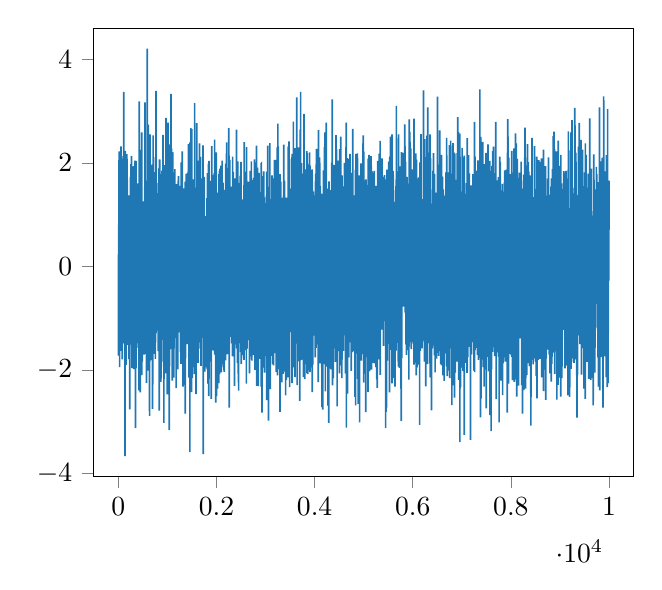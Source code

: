 % This file was created by matplotlib2tikz v0.6.17.
\begin{tikzpicture}

\definecolor{color0}{rgb}{0.122,0.467,0.706}

\begin{axis}[
xmin=-499.95, xmax=10498.95,
ymin=-4.058, ymax=4.6,
tick align=outside,
tick pos=left,
x grid style={white!69.02!black},
y grid style={white!69.02!black}
]
\addplot [semithick, color0, forget plot]
table {%
0 0.226
1 -1.722
2 -0.125
3 -0.366
4 -0.072
5 -0.028
6 0.3
7 -0.401
8 0.808
9 0.394
10 1.328
11 -0.515
12 1.268
13 2.053
14 0.331
15 -1.256
16 2.222
17 -1.72
18 1.218
19 1.236
20 0.436
21 -1.619
22 0.334
23 -1.672
24 0.307
25 -1.945
26 0.871
27 0.131
28 0.672
29 -0.055
30 0.18
31 -0.994
32 -0.57
33 0.124
34 0.199
35 0.893
36 1.571
37 -1.629
38 1.357
39 -1.46
40 2.104
41 -1.508
42 1.385
43 0.918
44 -0.11
45 0.081
46 -0.837
47 -0.481
48 1.534
49 0.848
50 -0.638
51 -0.537
52 -0.965
53 -0.78
54 -0.63
55 2.318
56 -1.065
57 -0.814
58 0.594
59 2.064
60 -0.529
61 0.877
62 -0.798
63 -0.343
64 -0.364
65 2.131
66 1.126
67 0.236
68 0.242
69 -0.173
70 0.58
71 0.787
72 0.91
73 0.376
74 1.339
75 0.672
76 0.822
77 0.574
78 -1.795
79 1.088
80 1.177
81 2.055
82 -0.481
83 1.358
84 -0.056
85 0.875
86 0.303
87 -1.328
88 1.48
89 -0.098
90 0.792
91 -0.817
92 2.08
93 1.578
94 -0.45
95 0.466
96 0.329
97 -1.022
98 0.259
99 0.436
100 -0.502
101 -0.09
102 0.084
103 -0.244
104 -1.125
105 -0.71
106 -0.389
107 0.227
108 -0.414
109 -0.018
110 1.332
111 3.37
112 -0.253
113 0.031
114 -1.138
115 -1.488
116 1.121
117 0.549
118 -0.113
119 1.329
120 0.407
121 -0.495
122 -0.706
123 0.908
124 0.659
125 -0.921
126 -1.142
127 -1.277
128 1.116
129 -0.653
130 0.191
131 -0.845
132 -0.42
133 1.429
134 -0.075
135 0.199
136 -3.665
137 0.455
138 -0.715
139 0.361
140 -0.693
141 -0.422
142 2.23
143 1.351
144 0.846
145 0.088
146 -0.253
147 0.07
148 -1.068
149 -0.035
150 -0.074
151 -0.215
152 1.333
153 -0.771
154 -0.411
155 -0.512
156 -0.257
157 0.183
158 -1.903
159 0.908
160 0.298
161 -0.881
162 0.012
163 -1.086
164 0.713
165 1.034
166 0.199
167 -0.136
168 -0.974
169 -0.796
170 0.037
171 1.173
172 -0.404
173 1.166
174 2.169
175 1.392
176 -1.264
177 0.893
178 0.36
179 -0.354
180 -0.227
181 -1.519
182 0.563
183 1.686
184 -0.307
185 -0.334
186 0.066
187 -0.411
188 -0.571
189 0.249
190 0.154
191 -0.476
192 -0.125
193 -0.518
194 -0.925
195 -0.226
196 -0.66
197 0.827
198 0.747
199 -0.236
200 0.408
201 -0.312
202 0.239
203 0.37
204 1.282
205 -0.426
206 0.696
207 -1.208
208 1.291
209 -0.074
210 -0.534
211 0.405
212 1.015
213 0.081
214 0.44
215 -0.946
216 0.208
217 -0.369
218 -1.792
219 -0.526
220 -0.681
221 1.374
222 -1.744
223 0.664
224 0.073
225 -0.848
226 -0.11
227 -0.345
228 0.915
229 0.16
230 0.751
231 1.037
232 -2.761
233 -1.179
234 0.961
235 -1.449
236 0.789
237 0.785
238 -0.34
239 -0.102
240 1.14
241 -1.511
242 1.283
243 0.853
244 -1.275
245 1.235
246 -0.696
247 1.731
248 -0.675
249 0.229
250 0.364
251 1.701
252 -0.462
253 1.333
254 0.388
255 -1.379
256 1.973
257 0.088
258 1.262
259 -0.654
260 1.802
261 0.945
262 0.29
263 0.206
264 -0.039
265 0.98
266 2.134
267 1.106
268 -0.285
269 -0.123
270 0.267
271 0.964
272 1.66
273 0.67
274 -0.785
275 1.848
276 0.156
277 -1.965
278 0.463
279 -0.429
280 0.564
281 1.74
282 1.933
283 0.928
284 0.35
285 0.609
286 -0.779
287 -0.078
288 -0.003
289 -0.189
290 0.005
291 -0.712
292 -1.007
293 0.728
294 1.78
295 -0.176
296 -1.436
297 -1.382
298 -1.962
299 1.741
300 0.247
301 0.268
302 0.277
303 -0.025
304 -0.661
305 -1.936
306 -1.957
307 0.39
308 -0.289
309 0.673
310 -0.99
311 -0.331
312 -0.975
313 -1.982
314 -0.104
315 -1.08
316 -0.464
317 -1.351
318 1.414
319 1.319
320 1.939
321 1.824
322 -0.034
323 -1.094
324 -0.482
325 1.189
326 -0.334
327 -0.925
328 -0.241
329 -1.281
330 0.793
331 0.479
332 1.694
333 -0.24
334 -0.457
335 1.0
336 -0.012
337 -1.753
338 2.042
339 1.06
340 0.114
341 1.967
342 0.243
343 -0.708
344 -0.684
345 -1.357
346 1.956
347 1.032
348 -3.124
349 -1.17
350 1.28
351 -0.579
352 -0.284
353 -0.765
354 1.116
355 -0.54
356 0.996
357 -0.422
358 2.037
359 -0.918
360 -0.413
361 0.165
362 -1.965
363 -0.726
364 -0.288
365 -1.442
366 -0.642
367 -0.853
368 1.221
369 -1.483
370 -1.405
371 0.644
372 -0.336
373 -0.353
374 -0.671
375 1.068
376 0.571
377 0.451
378 -0.342
379 0.766
380 0.475
381 1.117
382 -0.832
383 0.71
384 0.628
385 0.609
386 0.429
387 -0.26
388 -0.09
389 0.936
390 0.577
391 0.8
392 0.153
393 0.616
394 1.01
395 1.604
396 0.969
397 1.017
398 -0.195
399 -0.451
400 1.207
401 -0.651
402 -0.211
403 -0.907
404 0.08
405 -1.574
406 -0.598
407 0.502
408 -0.242
409 0.936
410 -0.119
411 0.13
412 -1.37
413 -0.701
414 0.655
415 -0.662
416 0.324
417 0.546
418 -0.694
419 0.516
420 -2.394
421 0.648
422 0.268
423 1.008
424 -0.452
425 3.185
426 0.588
427 0.335
428 -0.055
429 1.038
430 -0.526
431 0.012
432 0.628
433 -1.198
434 0.717
435 -0.572
436 0.514
437 0.324
438 0.008
439 -1.8
440 -0.427
441 1.239
442 0.556
443 -1.567
444 0.157
445 -0.679
446 -0.258
447 -2.432
448 -0.923
449 0.122
450 1.18
451 -0.709
452 2.252
453 -0.291
454 0.742
455 0.095
456 -1.469
457 0.988
458 1.333
459 -1.119
460 -0.082
461 0.034
462 -1.247
463 -0.225
464 -0.199
465 -1.447
466 -0.179
467 -1.745
468 0.123
469 -0.199
470 -0.514
471 -1.343
472 -0.441
473 -0.593
474 0.239
475 -2.098
476 1.148
477 2.587
478 -1.428
479 0.858
480 -0.121
481 -1.202
482 -1.41
483 -0.741
484 -0.753
485 -0.406
486 -1.841
487 0.776
488 -0.613
489 -1.036
490 0.342
491 0.448
492 -0.076
493 0.205
494 -0.024
495 -0.187
496 1.136
497 -0.162
498 0.049
499 -0.2
500 1.257
501 -0.585
502 -1.194
503 -0.615
504 -0.511
505 -0.236
506 0.47
507 0.559
508 1.256
509 -0.275
510 0.626
511 -0.278
512 -1.517
513 -0.706
514 1.185
515 -0.193
516 0.77
517 -0.587
518 -0.335
519 -1.526
520 -0.105
521 -1.241
522 -1.705
523 -1.424
524 -1.528
525 -0.256
526 0.527
527 -0.268
528 -0.118
529 -0.419
530 -1.06
531 -0.748
532 0.252
533 -1.391
534 -1.087
535 -1.138
536 -0.383
537 1.547
538 -0.57
539 -0.87
540 -0.859
541 0.006
542 -0.328
543 -0.871
544 3.168
545 -0.353
546 -1.69
547 -0.502
548 1.657
549 0.417
550 -0.305
551 0.508
552 0.432
553 -0.703
554 0.135
555 0.783
556 0.518
557 -0.712
558 1.654
559 0.111
560 -1.661
561 -0.071
562 -0.096
563 -0.701
564 -0.256
565 -1.459
566 0.524
567 1.162
568 -1.15
569 0.551
570 -0.856
571 0.343
572 0.85
573 -2.248
574 -0.396
575 0.384
576 1.12
577 0.876
578 1.199
579 -1.11
580 0.592
581 0.9
582 -1.044
583 -0.887
584 -0.137
585 -1.78
586 0.662
587 1.531
588 4.206
589 -1.715
590 1.316
591 -1.14
592 -0.548
593 -0.103
594 -0.831
595 1.468
596 0.12
597 1.781
598 -1.167
599 0.711
600 -2.012
601 1.49
602 0.904
603 0.113
604 0.041
605 -1.153
606 2.127
607 -0.686
608 -0.354
609 -0.27
610 0.957
611 2.74
612 1.394
613 0.557
614 -0.202
615 0.104
616 -0.313
617 -0.737
618 -1.083
619 -1.738
620 -0.477
621 -0.925
622 -0.359
623 2.513
624 1.455
625 0.259
626 -0.025
627 0.634
628 -0.272
629 -1.402
630 -1.327
631 -0.473
632 -0.414
633 0.912
634 -0.033
635 1.167
636 -2.885
637 1.254
638 -0.133
639 -1.834
640 0.196
641 0.787
642 -0.396
643 2.552
644 -1.676
645 0.401
646 0.272
647 -0.256
648 -1.343
649 1.951
650 0.772
651 -0.402
652 1.137
653 -1.345
654 0.133
655 -0.008
656 0.666
657 1.786
658 0.783
659 -1.809
660 -0.211
661 1.458
662 0.711
663 -0.982
664 -0.299
665 -0.008
666 0.597
667 0.135
668 -0.42
669 -0.241
670 -0.2
671 1.288
672 1.797
673 -1.129
674 0.401
675 0.442
676 0.363
677 -1.071
678 1.586
679 -1.52
680 0.044
681 0.001
682 -0.382
683 0.523
684 -1.041
685 0.17
686 0.652
687 -0.242
688 1.402
689 0.825
690 -0.106
691 -0.292
692 1.97
693 0.401
694 -0.01
695 -1.231
696 -2.75
697 0.303
698 -0.849
699 -0.383
700 -0.144
701 0.536
702 -1.488
703 -2.276
704 -1.003
705 0.055
706 -0.131
707 0.692
708 2.529
709 0.279
710 -0.879
711 -0.453
712 -0.054
713 -0.733
714 0.428
715 0.527
716 -0.943
717 1.045
718 1.101
719 0.253
720 1.819
721 1.501
722 0.234
723 1.257
724 0.002
725 -0.53
726 0.939
727 0.068
728 1.067
729 -0.807
730 -1.406
731 -0.03
732 -0.911
733 0.557
734 -0.871
735 -0.154
736 -0.125
737 -0.205
738 -0.572
739 -1.687
740 -0.665
741 -0.192
742 -0.612
743 0.914
744 -1.582
745 0.045
746 -0.953
747 -1.38
748 -1.635
749 1.081
750 0.997
751 -0.61
752 -0.746
753 -0.855
754 -1.784
755 1.872
756 0.144
757 2.111
758 -1.021
759 -1.472
760 -0.379
761 -0.123
762 0.922
763 -0.415
764 1.474
765 -0.732
766 3.39
767 -1.288
768 1.17
769 0.876
770 -0.615
771 1.388
772 0.836
773 0.485
774 -1.206
775 1.106
776 1.608
777 0.828
778 -0.621
779 0.115
780 -0.024
781 -0.227
782 1.279
783 0.2
784 1.262
785 0.179
786 1.091
787 0.679
788 0.753
789 -0.203
790 -1.241
791 -1.092
792 0.669
793 0.374
794 1.059
795 0.162
796 0.569
797 -1.176
798 0.063
799 -0.373
800 -0.21
801 0.749
802 1.414
803 -1.116
804 -0.581
805 -0.533
806 0.038
807 -0.453
808 0.09
809 0.089
810 0.062
811 -0.89
812 0.812
813 -0.29
814 -1.638
815 0.697
816 0.41
817 0.225
818 -1.218
819 0.363
820 -0.126
821 0.046
822 1.895
823 1.208
824 -0.892
825 -1.52
826 0.335
827 -0.059
828 0.36
829 -0.055
830 -0.566
831 -0.45
832 0.776
833 -2.785
834 0.853
835 -0.922
836 -0.298
837 -0.215
838 -0.768
839 2.069
840 0.531
841 0.453
842 2.061
843 -0.685
844 0.832
845 -0.672
846 -0.104
847 -0.127
848 -0.938
849 -0.383
850 -0.036
851 0.209
852 -1.145
853 0.175
854 -0.762
855 0.704
856 0.739
857 -0.303
858 1.217
859 0.931
860 -1.125
861 1.783
862 1.379
863 1.042
864 -0.204
865 -2.23
866 -0.37
867 -0.414
868 0.131
869 0.761
870 0.092
871 -2.162
872 1.415
873 -0.77
874 0.977
875 1.684
876 0.984
877 -1.389
878 -0.234
879 0.257
880 0.063
881 1.712
882 -0.446
883 -0.702
884 0.205
885 -0.131
886 -1.025
887 1.849
888 1.38
889 -1.412
890 -0.671
891 0.034
892 0.074
893 -1.363
894 0.446
895 0.451
896 -0.32
897 0.93
898 -0.78
899 1.694
900 -0.101
901 -0.107
902 -0.771
903 -1.359
904 -1.418
905 -0.082
906 1.022
907 1.102
908 -1.156
909 0.083
910 0.264
911 2.541
912 -1.841
913 1.289
914 -0.168
915 0.02
916 -0.148
917 0.158
918 -0.833
919 1.113
920 -0.719
921 -0.104
922 0.486
923 1.301
924 -1.933
925 0.428
926 0.525
927 -0.05
928 -3.023
929 0.54
930 0.674
931 0.018
932 0.986
933 0.662
934 0.59
935 1.958
936 1.347
937 -0.357
938 0.862
939 1.266
940 0.316
941 -0.837
942 -1.715
943 -1.911
944 0.597
945 0.515
946 -1.86
947 0.374
948 1.411
949 0.48
950 1.468
951 -1.09
952 0.387
953 -0.528
954 -0.559
955 0.413
956 0.242
957 0.431
958 1.421
959 -2.064
960 -0.236
961 -0.125
962 -0.033
963 0.856
964 -0.603
965 -0.332
966 -0.331
967 0.256
968 1.301
969 0.509
970 -0.627
971 -0.457
972 2.868
973 -0.544
974 -1.774
975 -0.507
976 -0.281
977 0.105
978 0.185
979 0.768
980 -0.572
981 -1.519
982 -1.271
983 -0.455
984 0.891
985 0.709
986 -0.363
987 -0.247
988 0.331
989 1.46
990 -0.656
991 0.072
992 0.999
993 -0.758
994 -1.424
995 0.364
996 -2.471
997 0.036
998 1.943
999 2.2
1000 -0.345
1001 -1.172
1002 0.133
1003 -0.172
1004 -1.451
1005 1.576
1006 -0.571
1007 0.675
1008 -0.644
1009 -0.161
1010 1.014
1011 1.129
1012 2.778
1013 -0.888
1014 0.385
1015 2.102
1016 -1.018
1017 -0.135
1018 0.082
1019 1.455
1020 0.745
1021 0.11
1022 1.418
1023 0.607
1024 -1.973
1025 0.606
1026 -0.144
1027 0.52
1028 -0.187
1029 -0.632
1030 -1.828
1031 0.231
1032 0.555
1033 1.125
1034 -0.755
1035 -2.734
1036 -0.035
1037 -3.158
1038 2.356
1039 -1.034
1040 0.375
1041 0.733
1042 0.638
1043 1.063
1044 0.45
1045 -1.928
1046 -1.016
1047 -0.602
1048 -0.005
1049 -0.493
1050 1.431
1051 1.064
1052 -0.034
1053 -1.555
1054 0.101
1055 1.107
1056 -0.332
1057 -0.087
1058 1.742
1059 1.721
1060 0.199
1061 -0.543
1062 -1.598
1063 1.42
1064 0.324
1065 0.651
1066 -0.807
1067 0.418
1068 -0.747
1069 0.695
1070 -0.3
1071 0.002
1072 0.662
1073 3.334
1074 -1.412
1075 -0.938
1076 -1.095
1077 1.754
1078 0.165
1079 -0.253
1080 -1.501
1081 -0.329
1082 2.28
1083 -0.145
1084 -0.127
1085 -0.952
1086 -0.821
1087 0.477
1088 1.003
1089 -0.986
1090 0.819
1091 -1.288
1092 0.013
1093 0.932
1094 -0.404
1095 0.38
1096 0.499
1097 -0.917
1098 -2.204
1099 0.43
1100 -1.833
1101 -0.518
1102 0.308
1103 0.177
1104 1.492
1105 0.376
1106 2.206
1107 -0.721
1108 -0.061
1109 2.109
1110 2.199
1111 0.44
1112 -0.544
1113 -0.341
1114 -0.005
1115 -0.949
1116 -1.198
1117 0.633
1118 0.215
1119 -0.23
1120 0.271
1121 0.058
1122 1.545
1123 1.154
1124 -0.254
1125 0.713
1126 -0.502
1127 1.817
1128 0.296
1129 0.246
1130 -2.148
1131 -0.417
1132 -0.708
1133 -1.584
1134 -0.734
1135 1.489
1136 1.347
1137 -0.666
1138 0.634
1139 -0.591
1140 0.576
1141 1.479
1142 0.923
1143 -1.387
1144 1.729
1145 -0.071
1146 1.318
1147 0.238
1148 1.327
1149 0.347
1150 -0.679
1151 -1.156
1152 1.878
1153 0.837
1154 0.489
1155 0.682
1156 -1.197
1157 -0.07
1158 0.529
1159 1.148
1160 0.515
1161 0.811
1162 1.329
1163 -0.667
1164 0.153
1165 0.055
1166 -0.996
1167 0.437
1168 0.262
1169 -0.592
1170 0.424
1171 0.065
1172 -0.616
1173 0.156
1174 0.107
1175 0.275
1176 0.773
1177 -2.351
1178 -0.793
1179 0.882
1180 -0.564
1181 -0.517
1182 1.526
1183 -0.138
1184 -1.199
1185 -1.004
1186 -0.753
1187 0.025
1188 1.226
1189 1.591
1190 0.663
1191 -0.532
1192 0.055
1193 -1.165
1194 -0.856
1195 -1.474
1196 -1.347
1197 -0.144
1198 -1.146
1199 0.546
1200 -0.448
1201 -0.389
1202 -0.963
1203 0.866
1204 -0.645
1205 -0.708
1206 0.461
1207 -0.376
1208 0.445
1209 -0.75
1210 -1.393
1211 -1.99
1212 1.388
1213 -0.503
1214 0.345
1215 0.593
1216 1.142
1217 -1.16
1218 1.653
1219 1.025
1220 0.937
1221 -0.71
1222 0.728
1223 1.171
1224 -1.273
1225 0.863
1226 0.023
1227 1.745
1228 -0.305
1229 -0.425
1230 1.039
1231 -0.503
1232 -1.025
1233 -0.88
1234 -1.233
1235 -0.592
1236 -0.948
1237 0.244
1238 -0.313
1239 -0.672
1240 0.189
1241 1.349
1242 -0.95
1243 0.985
1244 -1.018
1245 -0.76
1246 0.6
1247 0.624
1248 0.213
1249 -0.762
1250 0.365
1251 0.732
1252 1.014
1253 1.557
1254 0.337
1255 -0.514
1256 0.054
1257 1.206
1258 -0.538
1259 -0.004
1260 0.456
1261 -0.391
1262 0.449
1263 -0.953
1264 0.472
1265 -1.65
1266 0.991
1267 -0.405
1268 -0.155
1269 -0.472
1270 0.739
1271 0.623
1272 -1.122
1273 -1.7
1274 1.049
1275 -1.88
1276 0.908
1277 -0.737
1278 -0.777
1279 0.238
1280 0.58
1281 2.009
1282 0.7
1283 0.289
1284 0.092
1285 -1.267
1286 -0.036
1287 -0.598
1288 -1.405
1289 1.063
1290 -0.195
1291 0.545
1292 -1.826
1293 -0.194
1294 0.081
1295 -0.871
1296 -0.254
1297 -0.734
1298 -1.366
1299 0.657
1300 -0.557
1301 2.22
1302 -0.208
1303 -0.238
1304 0.187
1305 -1.153
1306 1.11
1307 -0.715
1308 -1.515
1309 0.786
1310 -1.782
1311 -0.31
1312 -0.193
1313 1.082
1314 0.073
1315 -1.368
1316 -2.322
1317 0.082
1318 -1.421
1319 -0.503
1320 -0.499
1321 -0.942
1322 0.215
1323 0.391
1324 -1.874
1325 -0.76
1326 -0.995
1327 -0.258
1328 -1.882
1329 1.165
1330 -1.433
1331 1.509
1332 0.036
1333 1.376
1334 1.032
1335 0.677
1336 0.124
1337 0.046
1338 -1.887
1339 0.266
1340 1.138
1341 -0.427
1342 -1.38
1343 -1.038
1344 -0.003
1345 -0.003
1346 1.01
1347 -0.038
1348 0.789
1349 -0.431
1350 -1.007
1351 -0.527
1352 -0.722
1353 0.072
1354 -0.0
1355 -2.286
1356 -0.994
1357 -0.635
1358 0.974
1359 -1.674
1360 -0.796
1361 0.645
1362 1.049
1363 1.638
1364 -2.842
1365 -0.845
1366 -2.641
1367 -0.69
1368 0.216
1369 -1.552
1370 -1.65
1371 -0.04
1372 -0.83
1373 -0.531
1374 -0.49
1375 0.629
1376 0.192
1377 -0.502
1378 1.037
1379 -0.027
1380 -0.037
1381 1.788
1382 -0.327
1383 0.551
1384 -0.598
1385 0.362
1386 1.01
1387 0.707
1388 1.707
1389 -0.583
1390 0.754
1391 1.463
1392 -0.546
1393 1.652
1394 -0.825
1395 0.448
1396 -0.131
1397 0.535
1398 -0.042
1399 0.732
1400 -1.391
1401 1.723
1402 0.869
1403 -0.449
1404 0.571
1405 0.668
1406 -1.096
1407 -0.72
1408 -1.5
1409 1.8
1410 -0.202
1411 -0.356
1412 -1.129
1413 1.681
1414 1.544
1415 0.602
1416 -0.839
1417 1.489
1418 -0.328
1419 -0.52
1420 0.295
1421 -0.323
1422 1.837
1423 -1.226
1424 -0.441
1425 0.366
1426 0.536
1427 2.364
1428 -0.58
1429 -0.804
1430 -0.44
1431 -0.663
1432 0.898
1433 0.346
1434 -1.103
1435 0.211
1436 -1.232
1437 -2.148
1438 -0.373
1439 -0.029
1440 0.75
1441 -0.408
1442 0.815
1443 1.402
1444 -1.029
1445 -1.033
1446 -0.391
1447 0.062
1448 -1.102
1449 0.215
1450 0.364
1451 0.791
1452 -0.629
1453 0.552
1454 0.731
1455 -0.404
1456 0.224
1457 -3.585
1458 -0.296
1459 2.394
1460 -0.861
1461 -0.678
1462 2.009
1463 -0.692
1464 -0.216
1465 -0.267
1466 0.476
1467 0.746
1468 -1.727
1469 -0.387
1470 1.68
1471 -0.224
1472 0.292
1473 0.214
1474 1.287
1475 -0.569
1476 1.284
1477 -0.432
1478 2.67
1479 -0.136
1480 0.248
1481 0.943
1482 0.79
1483 1.286
1484 0.797
1485 -0.471
1486 0.66
1487 0.989
1488 -0.894
1489 -1.183
1490 0.192
1491 1.361
1492 -2.429
1493 0.035
1494 -0.165
1495 -0.206
1496 -0.624
1497 2.651
1498 -0.616
1499 0.239
1500 -1.68
1501 -0.479
1502 0.747
1503 -0.127
1504 -1.474
1505 0.742
1506 0.239
1507 -2.153
1508 -1.463
1509 0.406
1510 -0.589
1511 -1.67
1512 1.023
1513 0.018
1514 0.12
1515 0.7
1516 1.443
1517 0.572
1518 0.768
1519 1.123
1520 0.497
1521 -0.36
1522 1.683
1523 -1.487
1524 -0.72
1525 1.478
1526 -0.233
1527 -0.329
1528 -0.996
1529 -0.077
1530 -1.32
1531 -1.126
1532 -0.82
1533 0.045
1534 -0.21
1535 -0.078
1536 0.767
1537 -1.249
1538 -0.147
1539 -0.45
1540 1.251
1541 -1.366
1542 -0.016
1543 -0.106
1544 1.03
1545 0.383
1546 -0.725
1547 0.252
1548 -1.945
1549 -0.518
1550 -0.864
1551 0.796
1552 -2.079
1553 -1.434
1554 3.152
1555 1.186
1556 -0.539
1557 -0.62
1558 -0.14
1559 0.347
1560 0.259
1561 -1.197
1562 0.807
1563 1.293
1564 0.129
1565 -0.477
1566 -1.292
1567 0.398
1568 -0.584
1569 -1.288
1570 -0.891
1571 0.589
1572 -0.171
1573 -1.382
1574 -0.28
1575 1.356
1576 0.982
1577 0.517
1578 0.884
1579 1.5
1580 0.054
1581 1.052
1582 -2.467
1583 0.214
1584 0.073
1585 0.556
1586 0.077
1587 1.523
1588 0.466
1589 0.636
1590 -0.693
1591 -0.96
1592 0.572
1593 -0.79
1594 -0.797
1595 1.24
1596 2.765
1597 1.257
1598 1.425
1599 0.744
1600 -0.717
1601 0.435
1602 0.639
1603 -1.347
1604 -0.369
1605 -0.408
1606 -0.575
1607 0.179
1608 0.451
1609 0.11
1610 -0.234
1611 -0.488
1612 0.001
1613 -0.274
1614 -0.309
1615 -0.564
1616 1.245
1617 1.938
1618 -1.332
1619 -0.595
1620 -0.067
1621 -1.061
1622 0.536
1623 0.742
1624 -1.863
1625 -0.232
1626 2.044
1627 0.945
1628 1.376
1629 -0.326
1630 1.049
1631 -0.937
1632 0.383
1633 -0.703
1634 -0.95
1635 1.505
1636 0.138
1637 -0.312
1638 0.62
1639 0.117
1640 -0.957
1641 0.641
1642 -0.042
1643 0.043
1644 -1.042
1645 -1.467
1646 -0.931
1647 0.758
1648 -0.045
1649 0.626
1650 -0.712
1651 0.367
1652 2.375
1653 -0.621
1654 -0.147
1655 0.39
1656 0.954
1657 0.253
1658 -0.899
1659 0.326
1660 -0.385
1661 -1.453
1662 -0.655
1663 0.627
1664 1.184
1665 -0.069
1666 -1.586
1667 -1.553
1668 -0.295
1669 -0.677
1670 -0.318
1671 -0.256
1672 -0.225
1673 0.499
1674 -1.052
1675 -0.257
1676 2.113
1677 0.412
1678 0.39
1679 -1.234
1680 -0.318
1681 -1.155
1682 -0.992
1683 -1.921
1684 1.176
1685 0.124
1686 -0.194
1687 0.413
1688 0.634
1689 -0.151
1690 0.083
1691 1.411
1692 -1.108
1693 1.7
1694 -1.212
1695 0.381
1696 -0.078
1697 -1.095
1698 1.505
1699 -0.598
1700 0.288
1701 -1.379
1702 -1.205
1703 0.056
1704 -0.314
1705 -1.046
1706 -0.28
1707 -0.599
1708 0.39
1709 0.892
1710 -0.525
1711 1.477
1712 -0.038
1713 -0.126
1714 1.091
1715 1.449
1716 0.801
1717 -1.203
1718 -0.298
1719 -1.11
1720 0.075
1721 -0.937
1722 1.125
1723 0.669
1724 1.117
1725 2.339
1726 -0.488
1727 -0.109
1728 -0.404
1729 -1.676
1730 -3.625
1731 0.743
1732 -1.841
1733 -0.478
1734 -0.855
1735 0.25
1736 -1.619
1737 -0.627
1738 -0.722
1739 0.151
1740 0.806
1741 0.047
1742 -0.885
1743 0.777
1744 -0.226
1745 -1.73
1746 1.261
1747 0.384
1748 -1.054
1749 0.037
1750 0.296
1751 1.631
1752 1.729
1753 0.136
1754 -0.488
1755 -0.097
1756 -0.503
1757 0.825
1758 0.721
1759 0.447
1760 0.477
1761 -0.157
1762 -0.293
1763 -2.031
1764 0.375
1765 0.28
1766 -0.344
1767 -0.514
1768 -1.557
1769 -0.156
1770 -0.618
1771 -0.883
1772 -1.08
1773 -1.615
1774 0.006
1775 0.613
1776 -0.929
1777 0.104
1778 -0.697
1779 -1.759
1780 -1.258
1781 0.423
1782 0.971
1783 0.16
1784 -0.646
1785 0.564
1786 -1.003
1787 -1.21
1788 -0.315
1789 -0.377
1790 0.097
1791 0.565
1792 -1.95
1793 0.554
1794 0.613
1795 0.272
1796 -0.809
1797 0.279
1798 0.194
1799 -0.364
1800 0.667
1801 0.753
1802 0.042
1803 -0.134
1804 1.321
1805 0.591
1806 -0.076
1807 -1.592
1808 -0.238
1809 -0.686
1810 0.277
1811 -1.989
1812 -0.257
1813 -1.372
1814 0.122
1815 0.465
1816 1.802
1817 -0.913
1818 -0.49
1819 -0.837
1820 -1.797
1821 -0.331
1822 -0.47
1823 -0.31
1824 0.27
1825 0.614
1826 0.441
1827 -0.363
1828 -2.264
1829 -0.413
1830 -0.654
1831 -0.016
1832 0.869
1833 -0.224
1834 -0.394
1835 0.628
1836 1.985
1837 -0.522
1838 -2.038
1839 0.033
1840 0.509
1841 1.47
1842 -2.507
1843 0.179
1844 0.819
1845 -0.785
1846 2.037
1847 0.06
1848 -1.631
1849 0.086
1850 -2.168
1851 -0.531
1852 -0.027
1853 0.622
1854 0.766
1855 -1.711
1856 -0.333
1857 0.265
1858 -0.952
1859 -0.86
1860 -1.496
1861 0.233
1862 0.079
1863 -1.84
1864 0.488
1865 -0.003
1866 -1.508
1867 -0.36
1868 0.509
1869 0.714
1870 0.015
1871 0.682
1872 -1.043
1873 -0.002
1874 -1.065
1875 -0.415
1876 0.666
1877 1.537
1878 0.249
1879 1.49
1880 0.088
1881 -0.193
1882 -0.243
1883 -0.726
1884 1.222
1885 0.804
1886 0.503
1887 0.594
1888 1.651
1889 1.027
1890 0.856
1891 0.294
1892 1.53
1893 -0.208
1894 -2.558
1895 -1.609
1896 -0.5
1897 -0.09
1898 0.525
1899 -0.996
1900 -0.102
1901 0.815
1902 -1.33
1903 -1.037
1904 2.322
1905 1.079
1906 0.707
1907 0.414
1908 0.295
1909 0.563
1910 1.627
1911 -1.005
1912 -0.351
1913 0.411
1914 0.203
1915 0.856
1916 -0.56
1917 0.373
1918 -0.836
1919 -0.181
1920 0.579
1921 -0.159
1922 -0.273
1923 0.637
1924 0.131
1925 -0.458
1926 0.088
1927 -0.488
1928 0.368
1929 -0.435
1930 -0.171
1931 -0.145
1932 -0.418
1933 -1.623
1934 1.269
1935 -0.757
1936 0.098
1937 0.704
1938 0.834
1939 0.653
1940 -0.19
1941 -0.397
1942 -0.586
1943 -0.614
1944 0.326
1945 1.761
1946 1.356
1947 -0.525
1948 -0.569
1949 -0.266
1950 0.267
1951 -0.977
1952 1.803
1953 -0.15
1954 -0.117
1955 0.319
1956 0.49
1957 1.359
1958 -1.634
1959 0.382
1960 -0.851
1961 -0.229
1962 2.448
1963 0.296
1964 -1.704
1965 -1.513
1966 0.672
1967 -0.146
1968 0.288
1969 0.574
1970 0.261
1971 -0.31
1972 0.398
1973 0.313
1974 -0.385
1975 -0.765
1976 0.305
1977 -1.209
1978 -0.409
1979 -0.243
1980 1.968
1981 -0.633
1982 -1.076
1983 -2.629
1984 -0.177
1985 -0.759
1986 1.055
1987 0.061
1988 -1.339
1989 -1.272
1990 -0.667
1991 0.009
1992 0.393
1993 -1.865
1994 -0.105
1995 -0.793
1996 0.964
1997 2.203
1998 -1.56
1999 -2.504
2000 0.568
2001 0.892
2002 -0.638
2003 -0.868
2004 -0.556
2005 -0.328
2006 -0.142
2007 -0.662
2008 0.3
2009 0.162
2010 -2.273
2011 -0.088
2012 1.387
2013 0.631
2014 1.423
2015 -1.027
2016 -0.531
2017 -0.615
2018 -0.732
2019 -2.362
2020 0.063
2021 0.285
2022 0.111
2023 -0.551
2024 -1.338
2025 0.778
2026 -0.604
2027 0.99
2028 0.242
2029 -1.206
2030 -1.046
2031 -2.242
2032 0.528
2033 -0.688
2034 -0.411
2035 0.29
2036 0.275
2037 0.561
2038 -1.062
2039 0.656
2040 -0.143
2041 -0.432
2042 0.77
2043 -0.236
2044 -2.084
2045 -2.256
2046 -1.212
2047 0.302
2048 1.324
2049 1.783
2050 -0.098
2051 0.89
2052 -0.7
2053 -1.231
2054 0.597
2055 -0.101
2056 0.199
2057 -0.464
2058 0.495
2059 0.944
2060 -0.245
2061 1.844
2062 -0.734
2063 -2.082
2064 0.224
2065 -0.969
2066 -0.151
2067 0.198
2068 -0.295
2069 -1.044
2070 1.89
2071 -0.013
2072 1.128
2073 0.23
2074 0.962
2075 0.114
2076 -1.215
2077 -0.994
2078 1.285
2079 1.218
2080 -0.85
2081 -1.151
2082 0.648
2083 0.206
2084 -1.108
2085 -0.607
2086 -0.955
2087 -1.047
2088 -1.18
2089 -0.353
2090 0.505
2091 -0.287
2092 1.945
2093 -0.725
2094 -0.736
2095 -1.945
2096 1.276
2097 -2.046
2098 -1.181
2099 -0.384
2100 -0.242
2101 1.112
2102 -0.496
2103 -0.842
2104 1.771
2105 0.532
2106 -0.988
2107 0.012
2108 0.03
2109 -1.886
2110 -0.673
2111 0.915
2112 0.208
2113 0.882
2114 2.043
2115 0.032
2116 -0.22
2117 0.229
2118 0.972
2119 -0.281
2120 1.531
2121 0.503
2122 0.918
2123 0.747
2124 -0.078
2125 -1.198
2126 -0.738
2127 -0.823
2128 1.226
2129 0.956
2130 1.005
2131 -0.064
2132 1.617
2133 -0.341
2134 0.046
2135 -0.461
2136 1.312
2137 1.032
2138 -0.991
2139 -1.13
2140 -1.78
2141 -1.946
2142 -0.063
2143 0.94
2144 0.091
2145 0.268
2146 0.905
2147 -0.3
2148 -0.96
2149 -1.466
2150 -1.999
2151 0.56
2152 0.059
2153 -0.405
2154 -1.094
2155 1.456
2156 -1.217
2157 -1.293
2158 0.144
2159 -2.036
2160 -0.809
2161 -0.311
2162 0.761
2163 -1.199
2164 -1.267
2165 0.023
2166 -1.386
2167 0.393
2168 0.288
2169 -0.928
2170 -0.151
2171 1.478
2172 1.104
2173 0.881
2174 0.423
2175 0.541
2176 0.135
2177 0.414
2178 0.207
2179 0.063
2180 0.233
2181 -0.05
2182 0.779
2183 0.335
2184 0.819
2185 -1.816
2186 -0.664
2187 -0.785
2188 -0.123
2189 1.987
2190 -1.012
2191 1.421
2192 0.433
2193 1.087
2194 -0.265
2195 0.388
2196 1.247
2197 0.832
2198 0.444
2199 -0.833
2200 0.5
2201 -1.699
2202 0.94
2203 0.009
2204 -0.235
2205 2.06
2206 2.396
2207 0.852
2208 -0.293
2209 -0.803
2210 -0.303
2211 1.899
2212 0.548
2213 1.133
2214 1.579
2215 0.338
2216 0.187
2217 0.906
2218 -0.911
2219 -0.091
2220 1.4
2221 1.282
2222 1.538
2223 -1.293
2224 1.64
2225 -0.128
2226 0.738
2227 -0.057
2228 -0.649
2229 1.155
2230 0.101
2231 -0.445
2232 0.525
2233 -1.692
2234 0.903
2235 -0.298
2236 0.416
2237 -0.164
2238 1.228
2239 -0.303
2240 0.475
2241 -0.125
2242 -0.215
2243 -0.14
2244 -0.532
2245 0.1
2246 -0.447
2247 0.767
2248 1.387
2249 0.45
2250 0.744
2251 2.673
2252 2.408
2253 0.038
2254 1.221
2255 -0.721
2256 -0.994
2257 0.325
2258 2.138
2259 -2.725
2260 -0.612
2261 -1.287
2262 -1.612
2263 1.06
2264 1.305
2265 0.649
2266 0.277
2267 -0.161
2268 0.972
2269 -1.017
2270 2.057
2271 -0.346
2272 -0.587
2273 -0.328
2274 0.968
2275 -0.104
2276 0.492
2277 0.128
2278 -0.164
2279 0.322
2280 -0.88
2281 -0.878
2282 -1.089
2283 -0.086
2284 -1.07
2285 0.775
2286 0.675
2287 -1.361
2288 -0.713
2289 -0.027
2290 0.751
2291 0.794
2292 0.37
2293 0.523
2294 -0.379
2295 -0.901
2296 0.34
2297 0.786
2298 -1.161
2299 0.893
2300 0.651
2301 -0.595
2302 -0.203
2303 -0.867
2304 1.54
2305 0.972
2306 0.024
2307 -0.259
2308 0.659
2309 0.348
2310 -1.485
2311 0.939
2312 0.107
2313 -1.334
2314 1.107
2315 -0.333
2316 0.765
2317 1.142
2318 1.466
2319 1.48
2320 0.496
2321 -0.905
2322 0.795
2323 0.424
2324 -0.322
2325 -0.253
2326 -1.739
2327 -0.356
2328 -1.337
2329 2.118
2330 1.304
2331 0.034
2332 -0.896
2333 0.229
2334 0.812
2335 0.006
2336 -1.07
2337 -0.517
2338 -0.451
2339 -0.785
2340 1.826
2341 0.305
2342 0.952
2343 0.205
2344 -0.485
2345 0.308
2346 -0.769
2347 0.924
2348 0.058
2349 -1.237
2350 0.081
2351 0.311
2352 -0.446
2353 -0.607
2354 0.003
2355 0.38
2356 0.753
2357 0.965
2358 -0.938
2359 -1.25
2360 0.101
2361 -0.001
2362 1.645
2363 0.52
2364 -0.332
2365 -0.509
2366 0.294
2367 1.518
2368 -2.306
2369 1.428
2370 -0.342
2371 -0.747
2372 -1.299
2373 0.368
2374 -0.193
2375 -0.755
2376 -0.649
2377 -0.818
2378 1.699
2379 0.633
2380 1.653
2381 0.787
2382 -0.379
2383 -1.505
2384 -0.35
2385 -0.197
2386 0.235
2387 -0.22
2388 -0.375
2389 0.327
2390 0.77
2391 1.453
2392 1.185
2393 -0.983
2394 -1.195
2395 0.458
2396 -0.756
2397 -0.284
2398 0.529
2399 1.21
2400 0.369
2401 1.085
2402 1.587
2403 0.081
2404 1.246
2405 -0.397
2406 0.368
2407 -1.236
2408 2.643
2409 -0.486
2410 -0.775
2411 -1.583
2412 -0.742
2413 1.443
2414 0.784
2415 0.154
2416 0.662
2417 0.078
2418 1.702
2419 0.749
2420 0.576
2421 -1.315
2422 -0.814
2423 1.484
2424 0.233
2425 1.762
2426 -0.392
2427 -0.254
2428 -1.863
2429 1.572
2430 1.95
2431 0.107
2432 -0.892
2433 -0.12
2434 1.578
2435 1.77
2436 2.028
2437 0.805
2438 -1.788
2439 -1.188
2440 -2.07
2441 0.495
2442 -0.393
2443 -1.087
2444 -0.503
2445 1.089
2446 0.921
2447 0.728
2448 -0.354
2449 0.069
2450 -2.401
2451 -1.741
2452 0.883
2453 -0.196
2454 -0.638
2455 0.043
2456 -0.093
2457 0.55
2458 -1.341
2459 -0.061
2460 -0.608
2461 0.223
2462 0.704
2463 -0.893
2464 1.452
2465 -0.465
2466 1.047
2467 0.649
2468 -0.453
2469 0.496
2470 1.614
2471 -0.146
2472 0.133
2473 -0.444
2474 1.282
2475 -0.346
2476 0.332
2477 -1.429
2478 -1.427
2479 -0.7
2480 0.932
2481 -0.868
2482 -1.069
2483 1.749
2484 -0.183
2485 0.597
2486 -0.66
2487 -0.583
2488 0.592
2489 1.054
2490 0.491
2491 -1.233
2492 1.833
2493 -0.622
2494 -1.454
2495 -1.651
2496 -0.921
2497 -1.637
2498 2.017
2499 0.184
2500 0.437
2501 0.37
2502 -0.07
2503 -0.565
2504 0.425
2505 -1.883
2506 -0.116
2507 0.436
2508 -1.763
2509 0.075
2510 -0.37
2511 -0.176
2512 1.005
2513 0.481
2514 -0.48
2515 -0.306
2516 -1.473
2517 0.219
2518 0.298
2519 -0.579
2520 -0.209
2521 0.801
2522 -1.505
2523 -1.708
2524 -0.001
2525 1.274
2526 -0.875
2527 0.909
2528 1.296
2529 -0.659
2530 -0.886
2531 0.457
2532 0.503
2533 0.291
2534 -0.087
2535 0.304
2536 -0.506
2537 0.523
2538 -0.917
2539 0.541
2540 -0.943
2541 -0.356
2542 0.406
2543 -0.998
2544 0.153
2545 -0.648
2546 0.933
2547 0.597
2548 -0.682
2549 0.367
2550 0.822
2551 -0.401
2552 -1.576
2553 -0.484
2554 0.498
2555 -0.696
2556 0.156
2557 -0.946
2558 -1.124
2559 0.356
2560 1.374
2561 -1.804
2562 1.571
2563 -0.998
2564 2.399
2565 0.569
2566 -0.69
2567 0.27
2568 -0.226
2569 0.96
2570 -0.945
2571 -0.357
2572 0.204
2573 0.704
2574 0.432
2575 0.015
2576 -0.39
2577 -0.632
2578 1.123
2579 -1.538
2580 -0.125
2581 0.077
2582 1.104
2583 -1.54
2584 1.343
2585 1.102
2586 1.286
2587 0.013
2588 -0.292
2589 0.192
2590 -0.005
2591 0.646
2592 1.115
2593 0.394
2594 -0.356
2595 1.32
2596 0.537
2597 -0.536
2598 1.831
2599 0.655
2600 -1.618
2601 0.942
2602 -0.114
2603 0.556
2604 0.031
2605 -0.597
2606 0.743
2607 -0.951
2608 -0.6
2609 -2.264
2610 0.634
2611 0.639
2612 -0.898
2613 0.252
2614 2.302
2615 1.509
2616 -0.359
2617 -0.016
2618 0.603
2619 1.563
2620 0.295
2621 0.56
2622 -1.586
2623 -0.216
2624 0.798
2625 -0.035
2626 -0.783
2627 0.162
2628 -0.085
2629 0.552
2630 1.588
2631 1.009
2632 -1.425
2633 1.147
2634 1.033
2635 -0.937
2636 0.051
2637 -0.334
2638 -0.602
2639 1.532
2640 1.627
2641 0.468
2642 0.62
2643 0.578
2644 0.492
2645 1.198
2646 -0.091
2647 -0.96
2648 -0.204
2649 0.324
2650 -1.108
2651 -1.208
2652 0.215
2653 -0.325
2654 0.77
2655 -0.85
2656 -1.095
2657 -0.002
2658 -0.85
2659 -0.12
2660 0.831
2661 0.147
2662 1.639
2663 0.23
2664 -0.217
2665 0.415
2666 -0.241
2667 -0.706
2668 -0.512
2669 1.193
2670 -0.09
2671 -2.067
2672 -1.612
2673 -0.704
2674 0.617
2675 0.647
2676 0.948
2677 -0.115
2678 1.21
2679 0.027
2680 -0.919
2681 -0.402
2682 -0.082
2683 0.692
2684 0.942
2685 0.032
2686 -0.3
2687 -0.527
2688 1.693
2689 1.847
2690 -0.337
2691 -1.051
2692 -0.313
2693 1.573
2694 0.429
2695 0.55
2696 1.301
2697 0.199
2698 1.399
2699 -0.621
2700 0.03
2701 0.047
2702 0.008
2703 -1.737
2704 0.314
2705 0.747
2706 1.47
2707 -0.241
2708 -0.915
2709 -1.064
2710 -0.071
2711 2.029
2712 0.728
2713 -1.024
2714 -0.866
2715 0.005
2716 -0.516
2717 0.14
2718 -1.226
2719 1.123
2720 -1.821
2721 0.438
2722 0.155
2723 1.482
2724 0.151
2725 1.079
2726 0.1
2727 -0.746
2728 1.664
2729 1.262
2730 0.015
2731 0.236
2732 0.194
2733 1.56
2734 -0.942
2735 0.142
2736 -0.247
2737 -0.278
2738 -1.428
2739 -0.037
2740 0.039
2741 0.118
2742 0.255
2743 -0.022
2744 -1.714
2745 -0.277
2746 -1.364
2747 -0.096
2748 -0.185
2749 -0.277
2750 -1.041
2751 1.474
2752 -0.363
2753 0.973
2754 1.361
2755 -0.002
2756 -1.693
2757 -1.649
2758 -0.393
2759 1.709
2760 -0.284
2761 1.043
2762 -0.543
2763 0.763
2764 -0.176
2765 -0.625
2766 1.191
2767 0.732
2768 0.636
2769 -1.341
2770 0.73
2771 1.07
2772 2.067
2773 0.711
2774 0.564
2775 0.22
2776 -0.603
2777 1.083
2778 0.51
2779 -0.191
2780 -0.215
2781 0.008
2782 -0.866
2783 -0.318
2784 -0.988
2785 -0.61
2786 -1.999
2787 -1.755
2788 -1.133
2789 -1.951
2790 0.955
2791 0.101
2792 0.704
2793 0.712
2794 -0.283
2795 0.701
2796 -0.255
2797 -0.323
2798 -0.176
2799 1.083
2800 1.846
2801 -0.111
2802 1.565
2803 0.715
2804 -0.458
2805 -0.108
2806 -1.352
2807 2.008
2808 -0.734
2809 -0.823
2810 -1.743
2811 -0.037
2812 -1.459
2813 -0.964
2814 -1.317
2815 -0.347
2816 2.334
2817 1.191
2818 0.565
2819 -1.161
2820 -2.307
2821 1.146
2822 -1.532
2823 0.952
2824 -0.801
2825 -0.683
2826 -0.86
2827 -0.464
2828 0.226
2829 1.246
2830 1.343
2831 1.08
2832 0.761
2833 1.675
2834 1.908
2835 0.092
2836 -1.027
2837 -1.055
2838 0.14
2839 -1.37
2840 -1.692
2841 0.048
2842 -0.657
2843 -1.868
2844 -0.41
2845 -0.238
2846 -1.088
2847 0.394
2848 0.687
2849 -0.002
2850 -0.65
2851 0.728
2852 -2.31
2853 0.86
2854 -0.149
2855 1.623
2856 -0.164
2857 0.326
2858 0.249
2859 0.019
2860 0.511
2861 0.986
2862 0.282
2863 -0.027
2864 -0.149
2865 1.805
2866 0.763
2867 -0.694
2868 1.405
2869 -0.215
2870 -0.757
2871 0.282
2872 1.436
2873 -0.46
2874 -0.879
2875 -0.221
2876 0.393
2877 -0.519
2878 0.619
2879 -0.084
2880 -0.056
2881 0.544
2882 0.043
2883 -0.136
2884 0.287
2885 -0.485
2886 -1.171
2887 -0.347
2888 0.672
2889 -1.231
2890 -1.759
2891 -0.775
2892 0.722
2893 -1.784
2894 0.209
2895 0.6
2896 0.54
2897 -0.318
2898 -1.44
2899 0.665
2900 0.347
2901 0.237
2902 -0.148
2903 -1.021
2904 1.289
2905 0.813
2906 0.097
2907 -0.936
2908 0.044
2909 -0.215
2910 -2.321
2911 1.987
2912 1.988
2913 0.103
2914 0.05
2915 -0.644
2916 1.303
2917 0.984
2918 -0.724
2919 -1.239
2920 1.738
2921 0.931
2922 0.367
2923 0.981
2924 -1.847
2925 -0.786
2926 -0.015
2927 -2.823
2928 1.746
2929 0.538
2930 -1.036
2931 -0.424
2932 -0.67
2933 1.32
2934 1.116
2935 0.416
2936 0.377
2937 0.935
2938 -0.015
2939 -0.628
2940 0.685
2941 -0.269
2942 -1.661
2943 0.581
2944 1.265
2945 0.142
2946 0.565
2947 1.055
2948 -1.954
2949 -0.06
2950 1.035
2951 1.034
2952 0.662
2953 1.021
2954 -0.962
2955 0.067
2956 0.936
2957 0.97
2958 0.304
2959 -0.296
2960 1.484
2961 0.129
2962 1.834
2963 -0.129
2964 -0.043
2965 -0.294
2966 -0.845
2967 0.528
2968 -0.137
2969 -1.559
2970 0.293
2971 0.023
2972 -0.812
2973 1.332
2974 0.078
2975 -1.161
2976 -0.849
2977 0.946
2978 -2.053
2979 -1.092
2980 1.14
2981 -1.931
2982 -0.696
2983 -1.734
2984 -0.056
2985 0.591
2986 0.067
2987 -0.779
2988 -0.406
2989 0.56
2990 0.295
2991 -0.107
2992 0.488
2993 0.571
2994 -0.267
2995 -0.194
2996 1.149
2997 -1.032
2998 1.224
2999 0.595
3000 -1.057
3001 -1.144
3002 -1.134
3003 0.785
3004 0.358
3005 0.85
3006 0.671
3007 -0.42
3008 0.621
3009 0.432
3010 -1.171
3011 -1.301
3012 0.343
3013 0.977
3014 0.634
3015 0.117
3016 0.659
3017 -0.625
3018 -0.933
3019 -0.731
3020 0.605
3021 1.832
3022 -2.583
3023 1.015
3024 0.961
3025 -0.659
3026 -0.895
3027 1.094
3028 -0.23
3029 0.181
3030 -0.053
3031 0.272
3032 -0.315
3033 0.643
3034 1.406
3035 0.302
3036 -1.046
3037 0.2
3038 0.667
3039 0.185
3040 -1.19
3041 -2.07
3042 1.495
3043 2.333
3044 0.662
3045 -0.358
3046 0.385
3047 0.318
3048 0.427
3049 -0.906
3050 -1.234
3051 -0.679
3052 0.569
3053 -1.47
3054 -1.82
3055 -0.401
3056 0.06
3057 -0.186
3058 0.677
3059 0.589
3060 -0.116
3061 -2.976
3062 0.718
3063 -0.552
3064 1.538
3065 -0.539
3066 -1.187
3067 -0.353
3068 0.283
3069 0.358
3070 0.419
3071 0.151
3072 0.894
3073 -0.23
3074 -0.84
3075 -0.651
3076 0.628
3077 -0.261
3078 -0.692
3079 0.228
3080 0.148
3081 0.242
3082 -1.183
3083 0.32
3084 -0.034
3085 -0.293
3086 -1.821
3087 -1.346
3088 2.379
3089 0.135
3090 -0.811
3091 -0.64
3092 -0.219
3093 0.909
3094 0.537
3095 -2.37
3096 1.012
3097 -1.998
3098 0.731
3099 0.616
3100 0.048
3101 -0.468
3102 -0.058
3103 0.39
3104 -1.13
3105 -0.493
3106 0.12
3107 -0.143
3108 -1.506
3109 -1.576
3110 0.929
3111 1.098
3112 0.06
3113 -1.352
3114 0.096
3115 0.55
3116 -1.728
3117 0.599
3118 -0.066
3119 -0.181
3120 0.456
3121 -0.654
3122 -0.502
3123 0.756
3124 -0.071
3125 0.697
3126 1.3
3127 0.095
3128 -0.389
3129 0.691
3130 -0.536
3131 1.473
3132 1.759
3133 -1.291
3134 -1.201
3135 0.641
3136 0.744
3137 0.403
3138 -0.186
3139 -0.746
3140 -0.629
3141 0.219
3142 -0.153
3143 -1.888
3144 -0.219
3145 -0.504
3146 -1.021
3147 0.395
3148 0.844
3149 1.702
3150 -0.168
3151 1.624
3152 -0.277
3153 0.326
3154 -1.113
3155 -1.78
3156 -0.026
3157 0.897
3158 0.836
3159 1.351
3160 0.794
3161 -1.912
3162 -0.958
3163 -1.664
3164 0.022
3165 0.319
3166 -0.292
3167 -0.272
3168 0.96
3169 -0.149
3170 -0.082
3171 -0.014
3172 0.2
3173 -0.09
3174 0.139
3175 0.155
3176 0.557
3177 1.033
3178 1.219
3179 -1.676
3180 2.059
3181 1.45
3182 0.528
3183 -0.42
3184 -1.306
3185 -0.455
3186 1.591
3187 -1.676
3188 0.25
3189 -0.48
3190 0.803
3191 -0.236
3192 -0.183
3193 0.6
3194 -0.724
3195 0.932
3196 1.195
3197 0.677
3198 0.282
3199 -0.737
3200 0.428
3201 -0.919
3202 -0.323
3203 -0.479
3204 -0.945
3205 0.084
3206 0.176
3207 0.485
3208 0.193
3209 -0.038
3210 -0.066
3211 0.315
3212 -1.006
3213 2.056
3214 -0.815
3215 -0.8
3216 -2.037
3217 -0.181
3218 -0.485
3219 -1.08
3220 0.491
3221 -0.761
3222 -0.029
3223 -1.603
3224 -0.202
3225 0.656
3226 -0.621
3227 1.995
3228 -0.858
3229 0.141
3230 0.514
3231 0.958
3232 1.107
3233 -0.418
3234 -0.593
3235 0.317
3236 -0.722
3237 -0.812
3238 -1.751
3239 2.299
3240 0.005
3241 0.32
3242 0.405
3243 -0.446
3244 -2.105
3245 -0.382
3246 0.56
3247 -0.141
3248 1.073
3249 1.295
3250 0.907
3251 2.756
3252 -1.985
3253 -0.738
3254 -1.189
3255 -1.078
3256 -0.056
3257 2.317
3258 0.066
3259 0.234
3260 -0.552
3261 -0.092
3262 1.715
3263 0.01
3264 -0.635
3265 -0.025
3266 0.592
3267 -1.624
3268 0.853
3269 -0.423
3270 -0.333
3271 -1.924
3272 -0.167
3273 -0.607
3274 -0.525
3275 -1.327
3276 -1.227
3277 0.104
3278 0.802
3279 -0.814
3280 0.489
3281 0.034
3282 0.327
3283 -1.293
3284 -0.07
3285 0.35
3286 0.74
3287 -1.227
3288 0.05
3289 1.424
3290 1.182
3291 1.219
3292 0.72
3293 0.277
3294 1.781
3295 -2.81
3296 0.214
3297 0.688
3298 0.779
3299 0.092
3300 0.278
3301 0.337
3302 0.13
3303 0.422
3304 -0.682
3305 -0.019
3306 -1.795
3307 -0.033
3308 1.635
3309 1.225
3310 0.059
3311 -2.005
3312 0.063
3313 0.947
3314 -0.292
3315 -0.28
3316 -0.13
3317 1.022
3318 0.274
3319 -1.22
3320 -0.829
3321 0.749
3322 -1.639
3323 0.458
3324 -1.299
3325 0.269
3326 -1.811
3327 -0.182
3328 -0.308
3329 1.261
3330 1.078
3331 -2.238
3332 -0.266
3333 1.324
3334 -0.124
3335 -0.739
3336 1.209
3337 0.618
3338 -0.15
3339 1.094
3340 0.628
3341 -1.128
3342 1.006
3343 -1.972
3344 -1.858
3345 -1.162
3346 0.782
3347 -0.445
3348 -1.601
3349 0.634
3350 -1.077
3351 0.309
3352 0.469
3353 0.219
3354 -1.207
3355 -2.075
3356 -0.418
3357 1.135
3358 0.604
3359 -1.038
3360 1.186
3361 -1.437
3362 -1.585
3363 -0.683
3364 0.074
3365 1.352
3366 -0.076
3367 -1.166
3368 0.617
3369 -0.351
3370 0.267
3371 2.35
3372 -0.787
3373 -0.568
3374 0.132
3375 -1.238
3376 -0.267
3377 0.094
3378 -0.92
3379 -0.235
3380 -0.962
3381 0.14
3382 -0.058
3383 0.683
3384 0.479
3385 1.159
3386 0.789
3387 0.088
3388 1.04
3389 1.657
3390 0.043
3391 1.186
3392 -0.446
3393 0.135
3394 1.102
3395 -0.737
3396 -2.027
3397 -0.652
3398 1.2
3399 0.3
3400 -0.91
3401 -0.561
3402 1.148
3403 -0.183
3404 -1.482
3405 0.766
3406 0.604
3407 0.848
3408 -2.489
3409 0.227
3410 0.538
3411 1.185
3412 0.176
3413 -2.023
3414 -0.741
3415 -0.046
3416 -1.088
3417 -0.203
3418 0.827
3419 -0.3
3420 -0.189
3421 -0.123
3422 1.33
3423 -2.19
3424 0.391
3425 -1.375
3426 -0.887
3427 0.781
3428 1.078
3429 -1.917
3430 0.423
3431 -0.841
3432 -1.225
3433 -0.289
3434 0.085
3435 -0.224
3436 0.514
3437 -0.691
3438 0.135
3439 0.993
3440 -0.452
3441 -0.764
3442 -0.231
3443 -0.645
3444 0.581
3445 0.484
3446 -1.365
3447 0.769
3448 -0.68
3449 0.936
3450 -0.628
3451 -1.095
3452 -0.66
3453 -0.062
3454 -1.01
3455 -0.625
3456 0.499
3457 -0.151
3458 0.421
3459 -2.142
3460 1.166
3461 2.315
3462 -0.395
3463 0.555
3464 -0.706
3465 -0.559
3466 -0.895
3467 0.676
3468 1.254
3469 1.894
3470 -0.034
3471 1.027
3472 -1.329
3473 0.973
3474 -0.249
3475 1.399
3476 -1.885
3477 2.417
3478 -0.41
3479 1.477
3480 -1.274
3481 0.686
3482 1.083
3483 -1.988
3484 0.358
3485 0.385
3486 -0.674
3487 -0.705
3488 1.461
3489 -0.373
3490 -2.331
3491 0.859
3492 1.026
3493 -0.599
3494 0.3
3495 1.501
3496 -1.014
3497 0.621
3498 0.784
3499 -1.256
3500 -1.057
3501 -0.226
3502 -1.223
3503 -0.096
3504 0.161
3505 0.731
3506 -0.993
3507 0.291
3508 -1.081
3509 -0.809
3510 0.398
3511 0.683
3512 -1.271
3513 -0.309
3514 1.319
3515 0.043
3516 1.427
3517 0.806
3518 -0.196
3519 0.727
3520 0.46
3521 -0.278
3522 -0.594
3523 0.919
3524 -0.827
3525 -0.329
3526 1.23
3527 0.194
3528 2.072
3529 0.111
3530 0.799
3531 0.931
3532 -0.806
3533 -0.258
3534 1.314
3535 0.491
3536 -1.208
3537 0.606
3538 -2.252
3539 2.105
3540 -1.258
3541 2.173
3542 -1.512
3543 -0.715
3544 0.243
3545 0.527
3546 -1.059
3547 -0.115
3548 -1.87
3549 -1.368
3550 0.329
3551 -0.281
3552 0.882
3553 -1.612
3554 -1.008
3555 -1.323
3556 -1.277
3557 0.679
3558 0.822
3559 -0.016
3560 -0.516
3561 -0.069
3562 -0.024
3563 -0.41
3564 -0.518
3565 1.312
3566 -1.95
3567 2.794
3568 0.599
3569 1.479
3570 1.513
3571 -0.606
3572 1.32
3573 1.162
3574 1.055
3575 -0.159
3576 0.738
3577 -0.09
3578 0.215
3579 0.416
3580 -1.35
3581 -0.489
3582 1.004
3583 1.06
3584 0.134
3585 1.275
3586 -0.291
3587 0.119
3588 -1.602
3589 -0.366
3590 -0.316
3591 0.28
3592 0.263
3593 0.585
3594 0.173
3595 -2.022
3596 0.269
3597 1.702
3598 2.283
3599 -0.418
3600 -0.287
3601 -2.138
3602 1.894
3603 -0.501
3604 -0.189
3605 0.243
3606 0.29
3607 1.458
3608 -0.153
3609 0.768
3610 0.63
3611 -0.478
3612 -0.346
3613 -0.497
3614 -0.947
3615 0.921
3616 1.459
3617 0.277
3618 0.2
3619 -0.496
3620 1.334
3621 0.068
3622 0.385
3623 0.443
3624 -1.114
3625 -0.848
3626 0.948
3627 1.145
3628 2.016
3629 -0.184
3630 0.96
3631 -0.754
3632 -0.55
3633 -1.099
3634 0.933
3635 3.265
3636 -0.12
3637 -0.025
3638 2.81
3639 0.061
3640 -0.182
3641 -0.102
3642 -1.214
3643 -2.291
3644 0.957
3645 -0.257
3646 0.944
3647 0.286
3648 -1.409
3649 -0.827
3650 -0.907
3651 -0.669
3652 0.273
3653 0.393
3654 1.121
3655 0.443
3656 -1.12
3657 0.317
3658 0.959
3659 -0.515
3660 1.529
3661 0.214
3662 -0.679
3663 -1.836
3664 -1.159
3665 0.134
3666 -0.439
3667 -1.27
3668 -0.233
3669 -0.772
3670 0.053
3671 -0.96
3672 2.298
3673 0.283
3674 1.789
3675 -0.379
3676 1.237
3677 -1.237
3678 0.518
3679 -1.498
3680 0.124
3681 -0.138
3682 1.161
3683 1.401
3684 -0.679
3685 0.046
3686 1.14
3687 -1.815
3688 1.49
3689 0.101
3690 -0.103
3691 0.571
3692 0.514
3693 0.289
3694 -1.527
3695 1.127
3696 -0.46
3697 -2.597
3698 -0.136
3699 -0.022
3700 0.597
3701 0.244
3702 1.401
3703 0.003
3704 0.771
3705 2.641
3706 0.93
3707 0.434
3708 0.245
3709 -1.275
3710 0.248
3711 0.228
3712 -0.256
3713 0.153
3714 3.373
3715 -1.362
3716 1.041
3717 0.491
3718 -1.669
3719 -0.946
3720 0.367
3721 -0.679
3722 0.425
3723 1.199
3724 -0.806
3725 -0.035
3726 0.439
3727 0.344
3728 0.986
3729 -1.808
3730 0.555
3731 -0.371
3732 0.385
3733 1.993
3734 0.366
3735 -0.149
3736 0.186
3737 -0.03
3738 -0.607
3739 1.33
3740 1.353
3741 -0.01
3742 0.125
3743 1.245
3744 0.525
3745 1.428
3746 -0.087
3747 0.075
3748 1.2
3749 -0.879
3750 0.481
3751 0.055
3752 0.918
3753 0.708
3754 -0.933
3755 -0.58
3756 -0.492
3757 -0.999
3758 0.205
3759 1.647
3760 -1.796
3761 -1.543
3762 0.252
3763 0.083
3764 0.481
3765 -1.107
3766 -0.752
3767 1.108
3768 0.861
3769 1.312
3770 1.791
3771 -1.869
3772 -2.135
3773 0.217
3774 1.376
3775 1.383
3776 -0.158
3777 -0.169
3778 -1.356
3779 0.307
3780 -0.328
3781 1.287
3782 0.721
3783 -2.105
3784 2.948
3785 -0.023
3786 -0.708
3787 -0.901
3788 0.86
3789 0.106
3790 -1.38
3791 -1.181
3792 -0.33
3793 1.172
3794 0.035
3795 0.334
3796 0.795
3797 -0.259
3798 -2.178
3799 -0.338
3800 1.195
3801 -0.202
3802 0.215
3803 -1.634
3804 -0.06
3805 1.875
3806 0.377
3807 0.222
3808 -0.1
3809 0.626
3810 0.556
3811 -1.423
3812 -0.525
3813 -1.849
3814 -0.449
3815 0.062
3816 1.18
3817 -0.704
3818 0.096
3819 -0.965
3820 -1.775
3821 -1.018
3822 0.61
3823 0.648
3824 0.599
3825 -1.134
3826 -1.886
3827 -0.436
3828 -0.671
3829 -0.274
3830 -0.737
3831 0.009
3832 -0.547
3833 0.367
3834 -0.929
3835 0.358
3836 -0.465
3837 0.1
3838 1.588
3839 2.228
3840 0.285
3841 -0.239
3842 2.055
3843 0.078
3844 -2.059
3845 -0.122
3846 1.883
3847 -0.88
3848 -0.596
3849 2.189
3850 -0.775
3851 0.761
3852 -1.538
3853 1.984
3854 1.051
3855 -1.326
3856 -0.552
3857 -0.022
3858 0.932
3859 0.45
3860 -2.075
3861 0.017
3862 0.896
3863 -1.393
3864 0.62
3865 0.936
3866 -0.515
3867 0.245
3868 -1.16
3869 1.179
3870 1.839
3871 0.504
3872 -1.238
3873 -1.88
3874 0.734
3875 -0.974
3876 -2.001
3877 1.593
3878 0.549
3879 0.411
3880 0.727
3881 0.301
3882 0.386
3883 1.965
3884 -0.478
3885 0.555
3886 -0.392
3887 0.752
3888 0.17
3889 -0.223
3890 0.499
3891 -1.873
3892 1.743
3893 -1.022
3894 -0.978
3895 0.046
3896 -1.054
3897 0.513
3898 2.2
3899 0.32
3900 -1.116
3901 -0.536
3902 0.961
3903 -1.82
3904 1.943
3905 1.948
3906 0.18
3907 -2.044
3908 1.178
3909 -0.998
3910 -0.172
3911 0.867
3912 0.892
3913 0.527
3914 1.558
3915 -0.759
3916 -0.891
3917 -0.392
3918 -0.669
3919 0.416
3920 1.007
3921 -0.859
3922 1.207
3923 -0.456
3924 0.624
3925 -0.782
3926 -1.623
3927 1.383
3928 -1.051
3929 0.489
3930 -1.949
3931 0.87
3932 -1.411
3933 0.572
3934 1.305
3935 0.613
3936 -1.652
3937 -0.611
3938 -0.019
3939 -1.083
3940 -0.243
3941 0.921
3942 -0.438
3943 -1.695
3944 -0.116
3945 0.513
3946 0.029
3947 1.096
3948 1.874
3949 0.636
3950 -2.426
3951 -0.09
3952 1.772
3953 0.064
3954 -0.69
3955 -0.227
3956 1.466
3957 -0.44
3958 -1.528
3959 -0.123
3960 1.278
3961 -1.899
3962 -0.493
3963 0.618
3964 0.713
3965 0.982
3966 -0.113
3967 -0.069
3968 0.569
3969 1.055
3970 -0.07
3971 0.775
3972 0.465
3973 1.27
3974 0.6
3975 1.445
3976 0.599
3977 -0.51
3978 0.486
3979 0.11
3980 -0.065
3981 -0.494
3982 1.374
3983 -0.769
3984 -0.105
3985 -0.173
3986 -1.338
3987 0.037
3988 0.759
3989 1.188
3990 -0.59
3991 0.747
3992 0.179
3993 -0.222
3994 0.49
3995 -0.765
3996 0.716
3997 0.587
3998 0.616
3999 -0.036
4000 0.225
4001 1.157
4002 0.496
4003 0.01
4004 0.697
4005 -0.577
4006 -0.111
4007 0.561
4008 -1.018
4009 -0.892
4010 0.65
4011 -1.755
4012 -1.379
4013 -1.212
4014 1.185
4015 0.261
4016 0.378
4017 0.96
4018 1.641
4019 0.038
4020 -0.994
4021 1.719
4022 1.79
4023 -0.516
4024 -1.263
4025 1.43
4026 0.273
4027 0.637
4028 -1.025
4029 -1.572
4030 1.972
4031 0.914
4032 0.349
4033 1.556
4034 -0.452
4035 0.354
4036 -1.162
4037 -0.963
4038 0.251
4039 2.271
4040 0.704
4041 1.318
4042 1.927
4043 -0.131
4044 0.012
4045 -0.969
4046 1.047
4047 0.921
4048 0.766
4049 -0.213
4050 -1.507
4051 0.863
4052 0.389
4053 -1.046
4054 1.728
4055 0.701
4056 1.32
4057 0.961
4058 0.391
4059 0.42
4060 -1.331
4061 1.295
4062 -0.147
4063 1.44
4064 2.014
4065 0.704
4066 0.921
4067 -1.005
4068 0.786
4069 -1.215
4070 1.375
4071 -0.732
4072 1.011
4073 0.655
4074 1.393
4075 -2.235
4076 -0.46
4077 0.218
4078 -0.705
4079 2.634
4080 -1.752
4081 0.322
4082 1.134
4083 0.442
4084 -0.881
4085 -0.219
4086 0.596
4087 0.08
4088 0.944
4089 -0.543
4090 -0.228
4091 0.012
4092 -0.966
4093 -0.485
4094 0.36
4095 -0.173
4096 -0.504
4097 0.608
4098 0.651
4099 2.108
4100 0.377
4101 0.047
4102 -0.338
4103 -0.712
4104 -0.391
4105 2.0
4106 -1.838
4107 1.847
4108 -1.873
4109 -0.934
4110 0.338
4111 1.01
4112 -1.076
4113 -0.417
4114 1.553
4115 1.399
4116 -0.563
4117 -0.695
4118 -0.758
4119 0.343
4120 1.162
4121 1.088
4122 -1.555
4123 -1.197
4124 -0.43
4125 -0.718
4126 -1.797
4127 -0.328
4128 -0.303
4129 -1.37
4130 0.043
4131 -0.2
4132 -0.821
4133 -0.135
4134 1.404
4135 -0.181
4136 -1.244
4137 0.016
4138 -0.163
4139 0.869
4140 0.457
4141 -0.266
4142 0.676
4143 0.713
4144 -1.805
4145 -1.487
4146 -0.179
4147 -2.72
4148 0.422
4149 0.009
4150 -0.507
4151 1.112
4152 -0.054
4153 0.201
4154 -0.283
4155 0.364
4156 0.85
4157 0.553
4158 1.396
4159 0.65
4160 1.272
4161 0.707
4162 0.563
4163 -0.597
4164 0.054
4165 1.243
4166 -2.765
4167 0.176
4168 -0.93
4169 0.134
4170 -0.89
4171 0.046
4172 -0.572
4173 -0.695
4174 0.12
4175 0.126
4176 -1.084
4177 -0.824
4178 -1.13
4179 0.171
4180 0.653
4181 1.853
4182 -1.68
4183 0.589
4184 0.252
4185 0.692
4186 1.541
4187 -1.885
4188 -1.141
4189 0.151
4190 -1.178
4191 1.001
4192 0.759
4193 -1.454
4194 -0.679
4195 -0.154
4196 -1.757
4197 0.325
4198 2.309
4199 -1.329
4200 0.403
4201 1.311
4202 0.062
4203 1.936
4204 1.269
4205 -0.167
4206 0.724
4207 -1.311
4208 1.831
4209 -0.466
4210 -0.696
4211 2.59
4212 0.899
4213 0.368
4214 0.16
4215 1.268
4216 -0.086
4217 -0.983
4218 1.911
4219 -2.414
4220 -1.002
4221 -1.163
4222 -1.282
4223 1.766
4224 -0.55
4225 0.883
4226 -0.835
4227 -1.313
4228 0.557
4229 1.156
4230 0.359
4231 0.159
4232 -0.062
4233 -0.454
4234 -0.173
4235 -0.569
4236 -0.815
4237 2.776
4238 0.466
4239 1.684
4240 0.443
4241 0.876
4242 -1.287
4243 -0.76
4244 0.621
4245 -1.079
4246 -0.051
4247 -0.914
4248 -0.771
4249 0.226
4250 -0.329
4251 -1.937
4252 -0.413
4253 0.199
4254 -1.333
4255 0.486
4256 0.25
4257 -0.721
4258 -0.296
4259 0.623
4260 -0.38
4261 0.968
4262 -1.383
4263 -1.005
4264 0.652
4265 -1.181
4266 0.006
4267 1.038
4268 1.302
4269 -1.719
4270 -0.987
4271 -1.187
4272 0.983
4273 -2.691
4274 -0.845
4275 1.5
4276 0.906
4277 0.301
4278 0.058
4279 0.807
4280 0.104
4281 0.757
4282 -0.26
4283 0.035
4284 0.501
4285 -1.617
4286 1.346
4287 0.274
4288 0.88
4289 -3.022
4290 -0.176
4291 1.589
4292 -0.088
4293 1.644
4294 1.235
4295 0.083
4296 -1.139
4297 -0.864
4298 -0.294
4299 1.291
4300 -0.049
4301 -1.607
4302 -0.088
4303 -1.126
4304 0.628
4305 -1.567
4306 -0.169
4307 -0.338
4308 -1.652
4309 0.926
4310 0.359
4311 -0.848
4312 -0.399
4313 0.408
4314 1.449
4315 1.387
4316 -1.752
4317 1.04
4318 -0.516
4319 -0.84
4320 -1.115
4321 0.655
4322 0.349
4323 0.027
4324 1.188
4325 1.474
4326 -0.039
4327 0.625
4328 -0.123
4329 -1.97
4330 0.554
4331 -1.99
4332 -0.701
4333 0.839
4334 -0.063
4335 0.119
4336 -0.123
4337 -0.934
4338 0.287
4339 0.416
4340 1.124
4341 -0.24
4342 -0.662
4343 -0.924
4344 -1.808
4345 0.218
4346 2.003
4347 -0.321
4348 -1.086
4349 -0.237
4350 -1.462
4351 1.425
4352 -1.426
4353 -0.646
4354 -1.662
4355 0.654
4356 1.152
4357 1.282
4358 -0.17
4359 1.985
4360 3.227
4361 1.49
4362 0.898
4363 -2.297
4364 -1.26
4365 -0.767
4366 -0.135
4367 0.893
4368 0.025
4369 0.638
4370 0.554
4371 0.681
4372 0.208
4373 0.745
4374 1.512
4375 0.252
4376 0.607
4377 -0.324
4378 -2.159
4379 0.856
4380 -1.133
4381 0.631
4382 0.082
4383 0.915
4384 0.651
4385 0.114
4386 0.763
4387 0.233
4388 0.164
4389 1.249
4390 0.897
4391 0.203
4392 -0.905
4393 0.487
4394 -0.621
4395 -0.573
4396 -0.459
4397 1.125
4398 -1.581
4399 1.775
4400 -0.262
4401 1.963
4402 -1.024
4403 0.846
4404 -0.226
4405 -0.306
4406 -0.205
4407 1.64
4408 0.902
4409 -0.247
4410 -0.36
4411 0.078
4412 0.555
4413 -0.674
4414 0.045
4415 0.727
4416 0.006
4417 -0.342
4418 -1.279
4419 0.69
4420 0.537
4421 -0.866
4422 -0.425
4423 1.278
4424 -0.864
4425 -1.846
4426 0.862
4427 -0.787
4428 0.768
4429 -0.512
4430 1.058
4431 -0.045
4432 0.398
4433 0.897
4434 0.166
4435 -1.18
4436 0.096
4437 2.536
4438 -0.641
4439 -0.211
4440 0.445
4441 0.749
4442 -0.606
4443 -0.381
4444 0.884
4445 0.33
4446 -0.129
4447 2.259
4448 -0.057
4449 -1.684
4450 -0.717
4451 -0.159
4452 0.365
4453 0.348
4454 1.554
4455 0.114
4456 1.747
4457 0.865
4458 -2.702
4459 0.669
4460 0.266
4461 -1.253
4462 -1.517
4463 0.877
4464 0.401
4465 -1.634
4466 -0.455
4467 -1.621
4468 1.372
4469 1.311
4470 -0.964
4471 0.752
4472 1.445
4473 -0.078
4474 1.318
4475 -0.009
4476 -0.508
4477 -0.348
4478 1.405
4479 0.594
4480 1.215
4481 0.817
4482 -0.688
4483 -0.489
4484 -0.435
4485 1.479
4486 0.261
4487 1.484
4488 2.045
4489 0.548
4490 -0.518
4491 -1.5
4492 -0.568
4493 -0.55
4494 0.334
4495 -0.796
4496 -0.682
4497 -0.81
4498 1.287
4499 0.618
4500 1.64
4501 -0.6
4502 -0.113
4503 1.655
4504 -1.452
4505 1.506
4506 -2.066
4507 -0.078
4508 -0.098
4509 0.111
4510 -0.964
4511 -0.293
4512 2.265
4513 1.196
4514 -1.41
4515 -0.149
4516 -0.945
4517 -0.925
4518 0.243
4519 -0.33
4520 0.034
4521 0.252
4522 0.009
4523 -0.117
4524 -1.271
4525 -1.909
4526 -0.599
4527 0.767
4528 -0.695
4529 2.081
4530 -0.48
4531 -0.666
4532 2.508
4533 0.347
4534 1.144
4535 1.043
4536 -1.015
4537 -0.685
4538 0.008
4539 -1.749
4540 1.067
4541 -0.235
4542 -0.593
4543 0.938
4544 0.544
4545 -1.038
4546 0.181
4547 0.432
4548 0.293
4549 -0.93
4550 0.816
4551 -0.617
4552 -0.88
4553 -0.793
4554 1.167
4555 0.538
4556 -2.157
4557 0.174
4558 1.676
4559 -1.343
4560 0.214
4561 1.758
4562 0.503
4563 -0.637
4564 -0.181
4565 -0.04
4566 -1.173
4567 -0.626
4568 -1.465
4569 -0.314
4570 0.295
4571 -1.237
4572 -0.345
4573 0.808
4574 -0.764
4575 -1.516
4576 1.416
4577 0.65
4578 0.466
4579 -0.739
4580 -1.505
4581 0.719
4582 -0.096
4583 0.02
4584 -1.63
4585 0.661
4586 0.708
4587 1.179
4588 0.452
4589 1.547
4590 -0.176
4591 0.222
4592 -0.215
4593 0.958
4594 -0.058
4595 -0.821
4596 0.285
4597 0.055
4598 -1.326
4599 -0.929
4600 -1.274
4601 -1.014
4602 -1.309
4603 -0.888
4604 -1.037
4605 -0.302
4606 -0.559
4607 -0.746
4608 0.357
4609 2.0
4610 0.804
4611 -0.551
4612 -0.229
4613 0.066
4614 -1.333
4615 0.938
4616 0.168
4617 0.178
4618 1.394
4619 -0.667
4620 0.051
4621 0.022
4622 1.662
4623 0.009
4624 -0.995
4625 0.394
4626 -0.244
4627 -0.022
4628 1.186
4629 -2.067
4630 -0.395
4631 -0.438
4632 0.238
4633 -1.36
4634 -0.514
4635 0.711
4636 -0.119
4637 -1.533
4638 2.299
4639 0.231
4640 0.618
4641 -0.01
4642 0.264
4643 2.775
4644 -0.843
4645 0.744
4646 0.9
4647 -3.114
4648 -0.333
4649 0.351
4650 -1.053
4651 0.186
4652 -0.762
4653 -1.071
4654 -0.248
4655 -0.749
4656 -1.982
4657 1.294
4658 0.62
4659 0.577
4660 -0.315
4661 -0.693
4662 0.576
4663 -1.748
4664 -0.026
4665 0.458
4666 -2.194
4667 2.092
4668 -0.527
4669 -2.456
4670 -1.321
4671 0.73
4672 0.309
4673 0.781
4674 -1.321
4675 1.256
4676 -0.487
4677 1.37
4678 1.287
4679 2.075
4680 0.114
4681 1.695
4682 1.345
4683 0.606
4684 1.503
4685 -1.609
4686 0.581
4687 -0.109
4688 1.138
4689 -1.276
4690 0.202
4691 0.595
4692 -0.493
4693 -1.719
4694 -0.572
4695 0.46
4696 0.402
4697 -1.756
4698 -0.47
4699 1.678
4700 -1.12
4701 -1.46
4702 -0.549
4703 0.502
4704 0.268
4705 0.163
4706 -0.701
4707 0.032
4708 0.433
4709 0.022
4710 -0.477
4711 1.111
4712 0.025
4713 -0.845
4714 -0.18
4715 0.476
4716 -0.537
4717 0.962
4718 0.54
4719 0.625
4720 2.171
4721 -0.23
4722 -0.367
4723 2.032
4724 1.302
4725 0.131
4726 -0.546
4727 0.297
4728 0.163
4729 -0.445
4730 0.161
4731 -0.966
4732 -0.622
4733 -1.467
4734 0.097
4735 1.244
4736 1.806
4737 -0.245
4738 -0.088
4739 -0.411
4740 -0.178
4741 1.129
4742 -1.348
4743 -0.032
4744 1.148
4745 -1.153
4746 -2.019
4747 0.364
4748 1.365
4749 1.09
4750 1.119
4751 1.252
4752 0.738
4753 -0.533
4754 -1.055
4755 -0.142
4756 -0.406
4757 1.076
4758 0.912
4759 -0.187
4760 -1.35
4761 -1.654
4762 -1.087
4763 -0.309
4764 0.678
4765 0.606
4766 0.567
4767 1.104
4768 -0.727
4769 -0.178
4770 -1.434
4771 1.082
4772 0.278
4773 0.101
4774 -0.963
4775 -0.11
4776 2.658
4777 0.289
4778 -0.431
4779 -1.36
4780 0.531
4781 0.783
4782 0.669
4783 -1.228
4784 -1.006
4785 0.282
4786 0.656
4787 -1.037
4788 -1.64
4789 0.26
4790 1.065
4791 0.984
4792 1.374
4793 -0.736
4794 -0.703
4795 -0.064
4796 0.852
4797 -0.23
4798 0.416
4799 0.134
4800 0.292
4801 0.481
4802 0.635
4803 -1.272
4804 -0.804
4805 0.217
4806 -0.919
4807 0.767
4808 0.05
4809 -0.052
4810 -0.153
4811 -0.056
4812 0.114
4813 -0.753
4814 -0.12
4815 -0.599
4816 0.945
4817 1.32
4818 -0.167
4819 -0.506
4820 -2.522
4821 -1.102
4822 -0.063
4823 -0.547
4824 -0.889
4825 -1.124
4826 -0.043
4827 -0.253
4828 -1.478
4829 -0.31
4830 1.645
4831 1.266
4832 -0.567
4833 1.871
4834 0.633
4835 -2.685
4836 -1.134
4837 -0.879
4838 -1.685
4839 0.811
4840 -0.537
4841 2.172
4842 -0.701
4843 0.701
4844 -0.292
4845 -0.549
4846 -0.053
4847 -0.343
4848 1.458
4849 -0.065
4850 0.991
4851 0.603
4852 -0.784
4853 1.564
4854 -0.475
4855 -0.247
4856 0.137
4857 -0.194
4858 -0.68
4859 0.398
4860 -0.526
4861 -0.173
4862 -0.334
4863 -1.403
4864 -0.455
4865 -0.344
4866 1.232
4867 -0.819
4868 0.062
4869 0.609
4870 0.848
4871 -1.226
4872 2.182
4873 0.867
4874 0.013
4875 -0.436
4876 -2.172
4877 1.385
4878 1.455
4879 -0.733
4880 -0.302
4881 1.229
4882 -0.525
4883 -1.061
4884 -1.025
4885 -0.486
4886 -0.234
4887 -0.407
4888 -2.654
4889 -0.885
4890 0.254
4891 -1.133
4892 -0.641
4893 -0.31
4894 -1.91
4895 -2.077
4896 0.13
4897 -0.353
4898 0.423
4899 0.483
4900 0.593
4901 -0.601
4902 0.466
4903 0.821
4904 -0.243
4905 -1.126
4906 0.695
4907 0.297
4908 1.756
4909 -0.269
4910 0.924
4911 -1.062
4912 -0.296
4913 -0.752
4914 -0.856
4915 1.052
4916 1.48
4917 -3.01
4918 -1.508
4919 0.962
4920 1.124
4921 1.361
4922 -1.49
4923 -1.132
4924 -0.199
4925 0.335
4926 -0.095
4927 0.113
4928 1.505
4929 0.4
4930 -0.603
4931 -0.84
4932 0.034
4933 1.718
4934 1.742
4935 0.297
4936 0.533
4937 0.795
4938 -0.633
4939 -0.139
4940 0.909
4941 -1.407
4942 0.517
4943 -0.461
4944 1.989
4945 -1.123
4946 0.775
4947 -0.813
4948 1.237
4949 0.191
4950 -1.481
4951 -1.818
4952 -0.532
4953 1.245
4954 1.674
4955 -0.655
4956 0.551
4957 -1.153
4958 -0.265
4959 0.189
4960 1.062
4961 0.061
4962 -0.244
4963 -0.46
4964 -0.252
4965 0.043
4966 -0.761
4967 -1.477
4968 0.805
4969 0.708
4970 -1.095
4971 -0.962
4972 -0.494
4973 0.399
4974 -1.108
4975 0.852
4976 -0.38
4977 -0.849
4978 1.659
4979 0.146
4980 -1.215
4981 1.477
4982 0.887
4983 -0.053
4984 1.283
4985 -0.095
4986 2.377
4987 -1.696
4988 1.766
4989 0.941
4990 2.533
4991 -0.008
4992 0.11
4993 -0.82
4994 -0.981
4995 -1.208
4996 -1.402
4997 -0.093
4998 -1.92
4999 -2.242
5000 1.12
5001 -0.718
5002 0.568
5003 0.118
5004 2.216
5005 0.628
5006 0.563
5007 0.102
5008 0.543
5009 0.856
5010 1.119
5011 1.661
5012 1.18
5013 0.216
5014 0.611
5015 -0.671
5016 -0.384
5017 0.653
5018 0.648
5019 -2.07
5020 0.501
5021 -0.67
5022 -0.539
5023 -0.109
5024 -0.102
5025 -1.561
5026 -1.173
5027 -0.026
5028 -0.808
5029 0.772
5030 0.518
5031 -0.264
5032 -0.032
5033 -1.195
5034 0.038
5035 1.523
5036 -0.495
5037 -0.951
5038 -1.411
5039 0.046
5040 0.085
5041 0.077
5042 -1.189
5043 -2.813
5044 -2.033
5045 -1.968
5046 1.679
5047 -0.283
5048 0.307
5049 -1.027
5050 0.762
5051 -0.342
5052 0.308
5053 -0.18
5054 -0.065
5055 0.341
5056 0.448
5057 -1.017
5058 0.321
5059 0.52
5060 -1.341
5061 -1.502
5062 0.797
5063 -0.82
5064 -0.265
5065 -1.553
5066 -0.4
5067 1.568
5068 -0.266
5069 -1.235
5070 0.938
5071 -0.329
5072 -1.751
5073 -0.059
5074 -0.829
5075 -0.777
5076 0.509
5077 0.399
5078 0.506
5079 -0.139
5080 0.45
5081 1.1
5082 -1.39
5083 0.284
5084 -0.117
5085 1.548
5086 0.166
5087 -2.423
5088 -0.001
5089 -0.201
5090 -0.27
5091 2.08
5092 -0.372
5093 0.501
5094 -0.08
5095 1.582
5096 1.014
5097 -0.573
5098 -0.639
5099 0.793
5100 0.178
5101 -0.514
5102 -1.886
5103 -0.318
5104 -0.649
5105 0.772
5106 0.132
5107 2.154
5108 -0.331
5109 0.964
5110 -0.453
5111 0.621
5112 0.573
5113 -0.987
5114 -1.296
5115 0.917
5116 0.878
5117 -2.025
5118 0.093
5119 -0.832
5120 1.036
5121 1.903
5122 -0.707
5123 0.502
5124 -0.793
5125 0.346
5126 -0.152
5127 -0.466
5128 0.497
5129 0.934
5130 -0.585
5131 0.927
5132 -0.391
5133 0.434
5134 0.785
5135 0.046
5136 1.314
5137 -0.997
5138 0.392
5139 1.549
5140 1.467
5141 0.317
5142 -1.547
5143 0.51
5144 -0.798
5145 1.083
5146 0.71
5147 1.643
5148 2.132
5149 0.795
5150 1.08
5151 0.155
5152 -1.161
5153 -1.881
5154 0.21
5155 -0.266
5156 1.945
5157 -1.219
5158 0.8
5159 -1.991
5160 -0.738
5161 -0.682
5162 1.223
5163 -1.325
5164 -1.52
5165 -0.448
5166 -1.045
5167 0.54
5168 0.272
5169 0.967
5170 -0.952
5171 1.834
5172 -0.634
5173 -0.631
5174 1.351
5175 1.807
5176 -1.39
5177 -1.09
5178 -0.208
5179 -1.226
5180 1.225
5181 -1.864
5182 -0.969
5183 -0.175
5184 -0.055
5185 -0.127
5186 1.38
5187 0.192
5188 -1.559
5189 -0.83
5190 0.482
5191 1.073
5192 -0.738
5193 1.612
5194 0.31
5195 -0.194
5196 0.371
5197 -1.315
5198 -0.11
5199 -0.618
5200 0.429
5201 0.297
5202 0.105
5203 -0.523
5204 1.096
5205 0.437
5206 -1.863
5207 0.267
5208 0.139
5209 1.016
5210 -0.774
5211 0.005
5212 1.242
5213 0.846
5214 -0.093
5215 -0.232
5216 1.847
5217 0.113
5218 0.709
5219 0.295
5220 -1.872
5221 0.194
5222 -0.883
5223 -1.367
5224 -0.89
5225 -1.118
5226 -1.765
5227 0.774
5228 0.443
5229 1.537
5230 0.464
5231 -0.514
5232 1.428
5233 -0.443
5234 -1.811
5235 0.87
5236 -1.017
5237 -0.67
5238 -0.481
5239 0.437
5240 -0.354
5241 -0.13
5242 -0.201
5243 1.179
5244 -0.989
5245 -0.66
5246 0.258
5247 0.327
5248 -0.282
5249 -1.943
5250 -0.759
5251 1.156
5252 -0.873
5253 -1.021
5254 1.462
5255 -0.179
5256 1.553
5257 -1.631
5258 0.678
5259 0.102
5260 -1.941
5261 -0.063
5262 -1.353
5263 0.654
5264 1.146
5265 -2.183
5266 -0.193
5267 -0.77
5268 -0.787
5269 0.568
5270 0.071
5271 0.015
5272 0.154
5273 -0.959
5274 0.537
5275 0.66
5276 -1.746
5277 -2.346
5278 -0.617
5279 -0.537
5280 -0.667
5281 0.721
5282 -1.116
5283 0.112
5284 -0.556
5285 2.039
5286 -0.372
5287 0.556
5288 0.912
5289 -1.148
5290 -0.156
5291 0.776
5292 -0.207
5293 0.421
5294 -0.936
5295 0.122
5296 1.255
5297 -0.618
5298 0.608
5299 1.556
5300 -0.779
5301 1.257
5302 0.897
5303 -0.727
5304 -1.794
5305 0.139
5306 -0.456
5307 1.273
5308 -0.373
5309 0.281
5310 0.014
5311 0.379
5312 -1.712
5313 -0.853
5314 -0.267
5315 -0.294
5316 -0.489
5317 2.177
5318 0.469
5319 0.444
5320 -0.062
5321 1.179
5322 -1.56
5323 1.042
5324 0.71
5325 0.228
5326 -0.387
5327 -1.249
5328 -0.566
5329 -1.465
5330 -0.7
5331 0.323
5332 -0.807
5333 1.014
5334 -0.244
5335 2.424
5336 -0.675
5337 1.015
5338 -2.096
5339 -1.251
5340 1.482
5341 -0.644
5342 0.691
5343 -0.452
5344 -0.358
5345 1.12
5346 0.266
5347 -0.63
5348 -0.186
5349 0.835
5350 -0.531
5351 1.543
5352 -0.912
5353 0.296
5354 -0.549
5355 -0.616
5356 -0.294
5357 0.027
5358 -0.265
5359 -0.112
5360 1.06
5361 -0.408
5362 -0.9
5363 -0.417
5364 -0.175
5365 -1.222
5366 0.967
5367 0.061
5368 -0.003
5369 0.679
5370 0.968
5371 0.62
5372 2.088
5373 -0.284
5374 0.307
5375 -0.598
5376 1.273
5377 1.488
5378 1.519
5379 -0.885
5380 1.06
5381 0.804
5382 -1.097
5383 -0.176
5384 1.728
5385 0.292
5386 -1.217
5387 0.872
5388 0.51
5389 0.923
5390 0.098
5391 -0.913
5392 -0.196
5393 0.273
5394 1.57
5395 0.165
5396 -0.076
5397 0.044
5398 -0.182
5399 -0.792
5400 0.156
5401 1.673
5402 0.332
5403 -0.332
5404 1.253
5405 -1.533
5406 0.314
5407 -0.831
5408 1.165
5409 1.195
5410 -0.346
5411 -0.301
5412 0.828
5413 1.601
5414 0.038
5415 0.268
5416 1.283
5417 0.471
5418 -0.227
5419 1.62
5420 -1.056
5421 0.501
5422 -0.544
5423 -0.39
5424 1.249
5425 1.763
5426 0.503
5427 -0.191
5428 0.503
5429 0.779
5430 0.304
5431 0.396
5432 1.228
5433 -0.898
5434 0.867
5435 -1.018
5436 -0.553
5437 1.679
5438 -0.228
5439 0.276
5440 -0.179
5441 0.145
5442 0.187
5443 0.983
5444 0.622
5445 1.682
5446 -0.364
5447 -3.124
5448 -1.725
5449 -1.146
5450 0.079
5451 -0.092
5452 -0.755
5453 -0.063
5454 -1.896
5455 -0.31
5456 -1.008
5457 -2.809
5458 -0.721
5459 -0.842
5460 1.072
5461 -0.599
5462 -0.629
5463 0.053
5464 -2.726
5465 -0.314
5466 -0.076
5467 -0.114
5468 0.784
5469 1.083
5470 0.634
5471 0.438
5472 -1.047
5473 -0.036
5474 0.706
5475 1.87
5476 1.251
5477 1.216
5478 0.507
5479 -1.278
5480 0.209
5481 -0.392
5482 -1.346
5483 -1.821
5484 0.13
5485 -0.883
5486 0.026
5487 0.404
5488 0.039
5489 0.375
5490 0.229
5491 -0.188
5492 -0.666
5493 0.453
5494 1.247
5495 -1.498
5496 -0.088
5497 0.684
5498 -0.429
5499 -0.181
5500 -0.109
5501 0.506
5502 0.323
5503 0.053
5504 -0.106
5505 -0.26
5506 -0.413
5507 0.491
5508 0.026
5509 -0.796
5510 -0.337
5511 0.709
5512 2.024
5513 0.113
5514 -0.378
5515 -1.228
5516 -0.821
5517 1.218
5518 0.197
5519 -0.437
5520 -0.4
5521 -0.233
5522 0.233
5523 -1.149
5524 -0.18
5525 0.521
5526 -2.434
5527 0.688
5528 0.483
5529 1.838
5530 0.666
5531 2.104
5532 -0.338
5533 0.111
5534 2.121
5535 0.728
5536 -1.18
5537 0.174
5538 -0.052
5539 -0.022
5540 0.009
5541 -0.67
5542 0.312
5543 -0.443
5544 2.508
5545 -1.61
5546 1.124
5547 0.657
5548 -0.007
5549 1.587
5550 0.817
5551 0.322
5552 0.863
5553 1.594
5554 0.664
5555 -0.089
5556 -0.535
5557 -0.351
5558 -0.074
5559 1.556
5560 -1.307
5561 -0.217
5562 0.574
5563 -0.398
5564 -0.317
5565 -0.906
5566 -0.163
5567 0.952
5568 -0.515
5569 0.553
5570 -1.394
5571 -0.633
5572 0.839
5573 -0.772
5574 1.326
5575 0.118
5576 -2.259
5577 -0.416
5578 2.551
5579 0.672
5580 -1.084
5581 0.363
5582 0.307
5583 -0.146
5584 -0.685
5585 -0.021
5586 -0.128
5587 -0.638
5588 -0.21
5589 0.637
5590 -0.022
5591 -0.378
5592 1.373
5593 0.219
5594 -0.825
5595 -0.339
5596 1.844
5597 -0.329
5598 -1.731
5599 -0.165
5600 -0.989
5601 -0.346
5602 0.311
5603 1.774
5604 0.234
5605 0.794
5606 1.163
5607 -1.13
5608 1.024
5609 -0.208
5610 -0.197
5611 -0.355
5612 0.056
5613 0.116
5614 -0.896
5615 -2.157
5616 0.32
5617 0.132
5618 -0.283
5619 0.662
5620 0.443
5621 0.641
5622 -0.995
5623 -2.046
5624 -0.2
5625 0.484
5626 0.425
5627 0.363
5628 1.246
5629 -0.078
5630 0.322
5631 0.984
5632 -0.648
5633 0.483
5634 0.8
5635 -1.187
5636 1.131
5637 0.43
5638 0.71
5639 -2.323
5640 -0.158
5641 0.201
5642 0.033
5643 0.02
5644 -1.33
5645 1.063
5646 -0.257
5647 0.225
5648 0.339
5649 -0.362
5650 0.535
5651 -1.436
5652 0.06
5653 1.471
5654 0.209
5655 0.288
5656 1.551
5657 -1.209
5658 -1.628
5659 1.235
5660 0.543
5661 0.596
5662 1.682
5663 1.584
5664 0.281
5665 -0.603
5666 3.098
5667 0.252
5668 -1.336
5669 -0.895
5670 -1.05
5671 -0.275
5672 0.877
5673 0.899
5674 1.765
5675 -0.981
5676 0.827
5677 0.991
5678 0.644
5679 -0.399
5680 0.739
5681 0.319
5682 0.933
5683 1.488
5684 1.256
5685 1.133
5686 -0.26
5687 -1.476
5688 1.646
5689 -1.082
5690 0.17
5691 -1.456
5692 0.651
5693 0.759
5694 1.835
5695 0.347
5696 1.822
5697 -0.495
5698 -0.869
5699 -1.406
5700 -1.207
5701 1.123
5702 -1.832
5703 0.099
5704 0.083
5705 0.266
5706 -0.506
5707 0.617
5708 -0.452
5709 -1.596
5710 -1.934
5711 2.55
5712 -0.573
5713 0.662
5714 -1.65
5715 0.195
5716 -1.232
5717 0.486
5718 -1.391
5719 -1.191
5720 -0.049
5721 1.118
5722 -1.441
5723 -1.854
5724 -0.657
5725 -0.717
5726 -0.085
5727 -0.05
5728 -0.875
5729 -1.959
5730 0.147
5731 0.133
5732 0.508
5733 1.934
5734 -1.09
5735 -1.396
5736 -1.157
5737 0.038
5738 1.254
5739 0.334
5740 -0.254
5741 -0.456
5742 0.74
5743 0.079
5744 -1.538
5745 -0.051
5746 1.574
5747 -0.964
5748 0.953
5749 -0.281
5750 -1.261
5751 -1.648
5752 1.304
5753 -1.365
5754 0.523
5755 -0.388
5756 -0.623
5757 -0.491
5758 0.439
5759 -2.362
5760 1.275
5761 0.641
5762 0.687
5763 1.459
5764 -1.374
5765 -2.981
5766 -0.253
5767 -0.422
5768 0.524
5769 -0.421
5770 2.205
5771 -0.901
5772 -0.106
5773 -1.054
5774 -0.622
5775 -1.67
5776 2.082
5777 -1.773
5778 -0.892
5779 1.326
5780 0.393
5781 -0.223
5782 -0.624
5783 0.437
5784 0.168
5785 -0.32
5786 -0.623
5787 0.125
5788 1.059
5789 0.17
5790 -0.648
5791 0.022
5792 0.598
5793 -0.187
5794 -0.67
5795 -0.159
5796 -0.591
5797 -0.622
5798 0.779
5799 -0.338
5800 0.723
5801 1.027
5802 1.152
5803 0.181
5804 0.368
5805 0.65
5806 -0.063
5807 2.193
5808 -0.394
5809 0.435
5810 0.656
5811 0.305
5812 0.158
5813 0.194
5814 1.157
5815 0.171
5816 -0.778
5817 -0.621
5818 1.436
5819 0.935
5820 -0.769
5821 1.594
5822 0.599
5823 0.281
5824 0.701
5825 -0.288
5826 0.213
5827 0.02
5828 -0.459
5829 0.858
5830 -0.07
5831 0.559
5832 -0.321
5833 0.186
5834 0.023
5835 1.114
5836 0.6
5837 2.743
5838 0.886
5839 1.517
5840 0.276
5841 -0.007
5842 2.317
5843 -0.4
5844 -0.89
5845 0.035
5846 1.841
5847 0.028
5848 -0.484
5849 -0.023
5850 1.233
5851 -0.698
5852 0.821
5853 2.025
5854 0.617
5855 -0.914
5856 0.516
5857 0.66
5858 0.602
5859 -0.606
5860 -0.218
5861 -1.507
5862 1.274
5863 0.382
5864 -0.928
5865 0.093
5866 0.113
5867 0.699
5868 1.416
5869 0.045
5870 0.198
5871 0.164
5872 -1.707
5873 0.033
5874 0.13
5875 0.087
5876 1.415
5877 -0.001
5878 -1.094
5879 -0.094
5880 -1.232
5881 1.73
5882 0.222
5883 0.641
5884 -0.949
5885 -1.561
5886 -0.163
5887 -0.638
5888 1.043
5889 -0.853
5890 -1.15
5891 0.034
5892 -0.523
5893 -0.917
5894 1.15
5895 0.153
5896 -1.616
5897 -1.549
5898 -0.178
5899 -0.087
5900 -0.138
5901 1.119
5902 -1.026
5903 0.608
5904 1.598
5905 -0.282
5906 0.146
5907 -0.921
5908 0.774
5909 -0.399
5910 0.261
5911 0.12
5912 1.479
5913 0.75
5914 0.911
5915 0.075
5916 0.551
5917 -1.04
5918 0.43
5919 1.367
5920 0.039
5921 -2.186
5922 -0.173
5923 1.239
5924 -1.543
5925 1.093
5926 1.087
5927 0.903
5928 2.838
5929 -0.389
5930 0.825
5931 0.832
5932 0.043
5933 -0.755
5934 0.75
5935 1.579
5936 0.316
5937 -0.556
5938 0.162
5939 0.74
5940 0.804
5941 1.195
5942 2.598
5943 0.718
5944 -1.463
5945 0.174
5946 -0.344
5947 0.058
5948 0.584
5949 -0.519
5950 -0.602
5951 -0.269
5952 0.169
5953 0.689
5954 0.283
5955 0.27
5956 -0.31
5957 1.919
5958 1.33
5959 2.279
5960 -0.11
5961 0.732
5962 0.097
5963 0.452
5964 0.692
5965 -0.437
5966 0.151
5967 -1.581
5968 0.476
5969 0.19
5970 -0.055
5971 -1.599
5972 0.869
5973 -0.867
5974 -0.048
5975 -0.873
5976 -0.383
5977 -0.717
5978 0.236
5979 -0.128
5980 0.627
5981 0.91
5982 -0.626
5983 0.479
5984 -0.231
5985 -1.459
5986 -0.515
5987 -0.057
5988 1.39
5989 -0.885
5990 -0.271
5991 -0.917
5992 0.439
5993 -0.943
5994 -0.118
5995 1.872
5996 -0.256
5997 0.764
5998 -1.175
5999 1.338
6000 1.468
6001 1.824
6002 0.296
6003 -0.948
6004 -1.192
6005 -0.778
6006 0.855
6007 -0.276
6008 -1.115
6009 0.401
6010 0.575
6011 -0.726
6012 0.011
6013 -1.489
6014 -0.353
6015 0.345
6016 -0.527
6017 -0.678
6018 -0.342
6019 -0.551
6020 -0.653
6021 0.599
6022 1.949
6023 0.764
6024 2.855
6025 0.285
6026 -1.898
6027 -0.686
6028 -0.063
6029 0.692
6030 -0.558
6031 0.468
6032 -0.909
6033 -0.98
6034 -0.291
6035 -0.507
6036 0.267
6037 0.258
6038 1.171
6039 -1.146
6040 -1.129
6041 2.169
6042 0.01
6043 0.512
6044 -1.173
6045 -1.076
6046 0.087
6047 0.731
6048 -1.437
6049 0.628
6050 -0.288
6051 -0.177
6052 -1.12
6053 -0.753
6054 -1.856
6055 -0.089
6056 0.159
6057 1.48
6058 1.607
6059 -0.708
6060 2.182
6061 0.64
6062 -0.683
6063 0.163
6064 -0.001
6065 0.777
6066 -0.141
6067 -1.767
6068 -0.04
6069 0.745
6070 -0.946
6071 0.668
6072 -2.106
6073 -1.8
6074 -0.865
6075 2.063
6076 0.807
6077 -1.33
6078 -0.087
6079 -1.191
6080 -1.471
6081 -0.001
6082 -1.601
6083 0.261
6084 0.426
6085 0.016
6086 -1.256
6087 -1.951
6088 1.153
6089 1.691
6090 0.57
6091 -0.083
6092 0.234
6093 -0.84
6094 0.078
6095 -0.408
6096 0.211
6097 -0.835
6098 0.099
6099 0.008
6100 0.072
6101 -1.357
6102 0.585
6103 -1.895
6104 0.889
6105 -1.185
6106 -0.141
6107 -0.025
6108 0.827
6109 -1.139
6110 0.698
6111 -0.337
6112 -0.051
6113 -0.948
6114 -0.572
6115 -0.075
6116 -0.344
6117 -1.215
6118 0.113
6119 1.109
6120 -0.066
6121 1.719
6122 -0.029
6123 1.331
6124 -0.092
6125 -0.089
6126 0.636
6127 1.614
6128 -1.567
6129 0.889
6130 -0.46
6131 1.138
6132 0.442
6133 -0.053
6134 -1.825
6135 0.738
6136 -0.567
6137 0.291
6138 -1.363
6139 0.086
6140 -3.058
6141 -0.164
6142 0.468
6143 0.387
6144 -1.087
6145 -0.706
6146 -0.595
6147 -0.908
6148 2.011
6149 -0.135
6150 -1.236
6151 -0.138
6152 -1.6
6153 1.672
6154 -1.63
6155 -0.511
6156 -1.402
6157 0.411
6158 -1.146
6159 1.682
6160 1.253
6161 0.549
6162 -0.328
6163 -0.926
6164 -0.113
6165 0.331
6166 0.051
6167 2.554
6168 0.277
6169 0.487
6170 0.225
6171 -0.116
6172 -0.461
6173 0.252
6174 1.237
6175 -1.188
6176 0.517
6177 0.54
6178 0.644
6179 0.986
6180 -0.611
6181 -0.392
6182 -0.516
6183 -0.491
6184 0.555
6185 0.156
6186 1.185
6187 0.266
6188 -1.584
6189 0.866
6190 -0.818
6191 -0.783
6192 0.221
6193 0.94
6194 -1.13
6195 0.638
6196 1.298
6197 -0.358
6198 1.064
6199 -1.338
6200 -0.362
6201 -0.381
6202 -0.06
6203 -0.871
6204 0.446
6205 -1.431
6206 0.938
6207 0.956
6208 0.899
6209 -0.225
6210 -1.237
6211 0.152
6212 -0.632
6213 0.695
6214 -0.308
6215 0.095
6216 -1.228
6217 2.271
6218 -0.079
6219 3.4
6220 0.133
6221 0.324
6222 0.465
6223 -0.012
6224 0.775
6225 1.431
6226 -0.791
6227 -0.184
6228 -0.471
6229 -0.886
6230 -0.649
6231 0.886
6232 -1.461
6233 0.351
6234 0.458
6235 -0.52
6236 0.873
6237 0.07
6238 1.278
6239 -0.86
6240 -1.839
6241 2.419
6242 -0.655
6243 0.241
6244 2.457
6245 -0.8
6246 -0.443
6247 0.392
6248 0.385
6249 0.859
6250 -0.169
6251 1.509
6252 1.485
6253 -0.402
6254 1.038
6255 -0.296
6256 0.29
6257 -1.795
6258 0.729
6259 0.958
6260 -1.204
6261 2.112
6262 1.45
6263 1.618
6264 -1.007
6265 -2.315
6266 -0.81
6267 -1.174
6268 -0.495
6269 -0.094
6270 1.442
6271 0.101
6272 -1.343
6273 -0.401
6274 1.658
6275 0.454
6276 -0.004
6277 -1.727
6278 -0.586
6279 -1.161
6280 -0.502
6281 0.208
6282 0.526
6283 -0.571
6284 0.495
6285 1.05
6286 1.128
6287 1.783
6288 -0.661
6289 -0.14
6290 2.528
6291 -0.665
6292 2.357
6293 -1.535
6294 0.754
6295 0.067
6296 -0.935
6297 -0.592
6298 -1.035
6299 -0.457
6300 -0.931
6301 -0.691
6302 2.275
6303 -1.886
6304 1.26
6305 3.072
6306 0.964
6307 -1.486
6308 1.363
6309 -0.102
6310 -0.655
6311 -0.187
6312 -0.76
6313 -0.173
6314 1.415
6315 -0.447
6316 -0.228
6317 -0.422
6318 0.339
6319 -1.175
6320 -1.264
6321 0.481
6322 -0.603
6323 0.254
6324 0.078
6325 -0.243
6326 1.751
6327 0.227
6328 0.941
6329 -0.933
6330 -0.668
6331 1.284
6332 -1.213
6333 0.081
6334 1.914
6335 -0.873
6336 -0.571
6337 -1.482
6338 0.424
6339 0.774
6340 -0.052
6341 0.531
6342 0.559
6343 1.833
6344 -0.516
6345 2.198
6346 -0.598
6347 0.883
6348 -0.875
6349 -0.154
6350 2.549
6351 0.543
6352 -1.868
6353 -0.636
6354 0.205
6355 -0.76
6356 0.317
6357 -2.142
6358 0.303
6359 -0.629
6360 2.091
6361 -1.685
6362 0.703
6363 0.635
6364 -0.148
6365 -0.495
6366 0.781
6367 0.729
6368 -1.132
6369 -0.061
6370 1.488
6371 -1.443
6372 1.005
6373 1.213
6374 0.982
6375 -1.245
6376 1.158
6377 -0.422
6378 -0.429
6379 0.501
6380 -2.178
6381 -2.78
6382 1.184
6383 -1.234
6384 0.653
6385 -0.864
6386 1.181
6387 -0.099
6388 0.01
6389 -0.463
6390 -0.328
6391 -0.701
6392 0.437
6393 -0.903
6394 -0.032
6395 0.369
6396 0.008
6397 0.037
6398 0.875
6399 -1.585
6400 -0.88
6401 -0.279
6402 -0.102
6403 1.213
6404 0.005
6405 -0.824
6406 0.551
6407 0.521
6408 0.161
6409 -0.735
6410 -1.13
6411 0.498
6412 -0.037
6413 -1.268
6414 1.847
6415 0.062
6416 1.158
6417 -0.747
6418 -1.022
6419 -0.486
6420 1.038
6421 -0.248
6422 0.513
6423 -1.53
6424 2.188
6425 0.194
6426 1.095
6427 0.776
6428 -0.511
6429 -0.837
6430 0.553
6431 -1.207
6432 1.042
6433 -0.433
6434 1.178
6435 0.168
6436 0.02
6437 -0.243
6438 1.319
6439 1.385
6440 0.444
6441 0.505
6442 -0.33
6443 -0.385
6444 -1.716
6445 1.787
6446 1.011
6447 -1.226
6448 -0.921
6449 0.268
6450 -0.244
6451 -0.308
6452 0.866
6453 -0.639
6454 0.617
6455 -0.466
6456 -2.046
6457 -0.138
6458 -0.218
6459 0.431
6460 0.21
6461 -0.245
6462 1.2
6463 0.041
6464 0.954
6465 -0.65
6466 -0.504
6467 0.708
6468 -1.013
6469 -0.661
6470 -0.152
6471 1.427
6472 0.768
6473 -0.207
6474 -0.875
6475 -1.426
6476 -0.345
6477 0.162
6478 -1.123
6479 -0.209
6480 0.755
6481 0.234
6482 0.384
6483 -1.78
6484 -0.864
6485 1.13
6486 0.579
6487 -0.63
6488 -0.087
6489 -0.117
6490 0.327
6491 -0.797
6492 0.075
6493 1.017
6494 0.017
6495 1.034
6496 -0.844
6497 1.117
6498 -1.159
6499 0.13
6500 0.805
6501 0.233
6502 0.676
6503 -0.056
6504 3.281
6505 0.486
6506 2.08
6507 0.151
6508 1.968
6509 -0.068
6510 1.326
6511 1.731
6512 0.36
6513 0.318
6514 -0.198
6515 1.832
6516 -0.118
6517 1.446
6518 -0.388
6519 -1.669
6520 -1.039
6521 0.568
6522 -0.277
6523 -1.497
6524 0.486
6525 1.211
6526 -1.04
6527 1.752
6528 -1.728
6529 0.569
6530 -0.11
6531 -0.207
6532 -0.483
6533 -0.299
6534 0.885
6535 0.219
6536 0.234
6537 0.772
6538 -0.22
6539 0.13
6540 0.689
6541 0.919
6542 -0.553
6543 0.057
6544 -0.174
6545 -0.083
6546 -0.763
6547 0.876
6548 -0.531
6549 2.626
6550 -0.868
6551 0.454
6552 -0.123
6553 0.732
6554 -1.173
6555 1.243
6556 1.818
6557 -0.773
6558 0.398
6559 -0.9
6560 0.972
6561 0.67
6562 -1.638
6563 0.635
6564 -0.155
6565 -0.703
6566 -1.093
6567 -0.903
6568 0.664
6569 1.864
6570 -1.881
6571 0.656
6572 0.004
6573 0.801
6574 -1.45
6575 0.986
6576 1.267
6577 0.916
6578 -1.832
6579 0.964
6580 0.632
6581 1.243
6582 -0.157
6583 -0.053
6584 -1.913
6585 -0.04
6586 2.153
6587 1.272
6588 -1.043
6589 0.086
6590 1.134
6591 0.731
6592 0.026
6593 -1.454
6594 1.705
6595 -0.679
6596 -1.304
6597 0.558
6598 -0.357
6599 0.091
6600 0.259
6601 -0.643
6602 -0.403
6603 -1.019
6604 -0.48
6605 -0.249
6606 1.734
6607 -1.485
6608 -0.871
6609 0.2
6610 -1.057
6611 0.19
6612 1.138
6613 1.227
6614 -2.103
6615 0.684
6616 1.429
6617 1.123
6618 -1.797
6619 0.17
6620 -0.184
6621 1.49
6622 -0.432
6623 0.278
6624 -0.068
6625 1.219
6626 1.16
6627 -0.27
6628 -0.984
6629 -0.544
6630 -0.201
6631 1.36
6632 0.483
6633 0.636
6634 0.4
6635 -1.635
6636 0.07
6637 0.057
6638 -0.746
6639 -2.21
6640 -0.798
6641 -0.132
6642 -1.129
6643 -0.116
6644 -0.273
6645 -1.301
6646 -0.617
6647 0.369
6648 0.62
6649 -0.301
6650 -0.837
6651 1.127
6652 -0.469
6653 0.337
6654 0.449
6655 -1.107
6656 -0.277
6657 -0.477
6658 1.288
6659 0.866
6660 -0.318
6661 -1.242
6662 0.196
6663 0.8
6664 -1.416
6665 -0.45
6666 -1.211
6667 -1.212
6668 -0.971
6669 -1.11
6670 0.086
6671 1.393
6672 1.017
6673 0.304
6674 0.039
6675 0.509
6676 1.817
6677 -0.297
6678 -1.679
6679 -0.305
6680 -0.921
6681 -0.571
6682 0.61
6683 -0.036
6684 0.917
6685 0.556
6686 -1.929
6687 -0.397
6688 -0.46
6689 1.271
6690 1.485
6691 2.482
6692 -0.249
6693 0.027
6694 0.723
6695 -0.636
6696 0.856
6697 1.041
6698 -0.013
6699 -0.013
6700 -1.059
6701 -0.244
6702 -0.649
6703 -2.117
6704 0.378
6705 1.456
6706 -0.542
6707 1.621
6708 0.381
6709 1.817
6710 -1.435
6711 -2.022
6712 0.55
6713 -0.579
6714 0.74
6715 -0.641
6716 -0.781
6717 -0.061
6718 0.704
6719 -0.98
6720 -0.284
6721 -0.802
6722 -0.381
6723 0.786
6724 0.365
6725 -0.3
6726 -0.127
6727 -0.139
6728 1.298
6729 -0.187
6730 -0.684
6731 0.272
6732 1.729
6733 0.739
6734 0.713
6735 1.226
6736 0.343
6737 -0.986
6738 -0.158
6739 -2.005
6740 0.237
6741 -0.576
6742 1.153
6743 0.7
6744 -0.532
6745 0.889
6746 0.793
6747 -1.277
6748 2.342
6749 1.12
6750 -0.999
6751 0.49
6752 -1.175
6753 -2.156
6754 1.01
6755 -1.872
6756 -0.093
6757 -1.476
6758 0.458
6759 0.922
6760 -0.157
6761 0.217
6762 0.071
6763 1.195
6764 -1.155
6765 -0.642
6766 1.463
6767 -1.18
6768 -1.581
6769 1.572
6770 -0.465
6771 2.43
6772 0.026
6773 1.669
6774 0.826
6775 0.093
6776 -0.528
6777 0.375
6778 -0.523
6779 1.388
6780 -0.033
6781 1.463
6782 -0.25
6783 -0.866
6784 0.835
6785 0.985
6786 -0.515
6787 -0.175
6788 0.625
6789 -0.84
6790 0.616
6791 -0.333
6792 1.791
6793 -0.856
6794 0.614
6795 1.011
6796 -1.204
6797 0.407
6798 -2.679
6799 0.253
6800 1.217
6801 -0.389
6802 -1.637
6803 0.788
6804 -0.204
6805 -1.14
6806 -0.931
6807 -0.626
6808 -0.718
6809 -1.638
6810 -1.229
6811 -0.205
6812 -0.048
6813 2.327
6814 0.083
6815 1.455
6816 0.577
6817 -0.441
6818 -1.436
6819 2.383
6820 -0.069
6821 -1.209
6822 -0.022
6823 -0.928
6824 0.666
6825 0.381
6826 0.147
6827 0.528
6828 -1.007
6829 1.079
6830 -1.587
6831 0.218
6832 1.365
6833 1.302
6834 -0.816
6835 0.692
6836 0.321
6837 -2.293
6838 0.42
6839 0.268
6840 0.394
6841 -1.046
6842 0.217
6843 2.197
6844 1.204
6845 -0.15
6846 0.009
6847 1.949
6848 0.878
6849 0.077
6850 1.186
6851 0.377
6852 -2.532
6853 0.9
6854 -0.054
6855 2.178
6856 -0.874
6857 -0.753
6858 0.825
6859 -0.096
6860 -1.13
6861 -0.701
6862 -0.658
6863 -0.321
6864 1.01
6865 -2.052
6866 1.486
6867 -1.723
6868 1.344
6869 0.114
6870 0.793
6871 -0.43
6872 -0.466
6873 -0.067
6874 0.802
6875 0.218
6876 -0.278
6877 1.3
6878 -0.336
6879 0.244
6880 0.763
6881 0.581
6882 1.142
6883 1.671
6884 -0.315
6885 -0.664
6886 0.321
6887 1.099
6888 -1.003
6889 1.454
6890 -0.124
6891 -0.398
6892 -0.096
6893 1.407
6894 -1.151
6895 -1.186
6896 -1.841
6897 0.963
6898 0.759
6899 0.875
6900 -0.16
6901 1.108
6902 0.624
6903 0.376
6904 2.187
6905 -0.44
6906 -0.825
6907 0.392
6908 0.326
6909 -0.436
6910 1.808
6911 -1.342
6912 -1.14
6913 0.991
6914 -0.404
6915 -0.09
6916 -0.495
6917 2.884
6918 1.928
6919 -0.217
6920 0.69
6921 1.91
6922 -0.61
6923 -0.696
6924 0.778
6925 -1.657
6926 -0.104
6927 -1.149
6928 -0.596
6929 -0.194
6930 2.054
6931 2.594
6932 0.131
6933 0.927
6934 -2.193
6935 -1.868
6936 2.017
6937 1.576
6938 0.033
6939 0.686
6940 0.23
6941 -1.123
6942 0.139
6943 -1.392
6944 -0.945
6945 -0.703
6946 -0.795
6947 1.228
6948 0.098
6949 0.646
6950 -1.01
6951 -0.66
6952 1.129
6953 -1.37
6954 0.24
6955 -0.569
6956 -1.141
6957 1.42
6958 0.577
6959 0.008
6960 -3.394
6961 2.564
6962 0.075
6963 -0.251
6964 1.377
6965 0.92
6966 -2.357
6967 -1.336
6968 -1.398
6969 -0.924
6970 0.339
6971 -0.26
6972 -0.743
6973 -1.784
6974 -0.649
6975 -2.329
6976 -0.227
6977 -0.802
6978 0.136
6979 0.246
6980 0.776
6981 0.066
6982 0.39
6983 0.587
6984 -0.596
6985 0.199
6986 0.487
6987 0.736
6988 0.084
6989 0.999
6990 -1.954
6991 -1.151
6992 -0.286
6993 -0.061
6994 1.445
6995 1.184
6996 -0.054
6997 0.304
6998 0.148
6999 0.59
7000 -0.472
7001 -0.328
7002 0.62
7003 0.007
7004 -0.056
7005 0.229
7006 2.29
7007 0.293
7008 1.338
7009 -0.372
7010 -0.014
7011 -0.28
7012 -0.514
7013 1.219
7014 -0.517
7015 -1.041
7016 -1.218
7017 -0.966
7018 0.824
7019 0.587
7020 0.571
7021 -2.013
7022 0.32
7023 0.31
7024 -0.514
7025 -1.127
7026 0.439
7027 -0.782
7028 -2.022
7029 0.423
7030 -0.188
7031 -0.181
7032 0.562
7033 1.638
7034 1.864
7035 -1.602
7036 0.336
7037 -0.335
7038 -0.328
7039 0.573
7040 -0.004
7041 0.239
7042 -0.407
7043 -1.318
7044 -0.47
7045 2.104
7046 -1.405
7047 -0.532
7048 -3.253
7049 2.139
7050 -1.979
7051 0.655
7052 0.234
7053 0.128
7054 -0.471
7055 0.762
7056 -1.234
7057 -1.27
7058 1.179
7059 -0.474
7060 -0.678
7061 -0.194
7062 -0.508
7063 1.227
7064 0.673
7065 0.154
7066 1.4
7067 -0.04
7068 1.158
7069 0.806
7070 -0.992
7071 0.871
7072 -0.366
7073 0.515
7074 0.599
7075 -0.117
7076 1.12
7077 1.345
7078 0.402
7079 -0.053
7080 -0.471
7081 0.843
7082 -1.471
7083 -0.524
7084 -0.531
7085 -0.372
7086 -1.861
7087 0.114
7088 -1.216
7089 -0.604
7090 1.026
7091 -0.764
7092 1.052
7093 0.278
7094 0.286
7095 0.229
7096 1.61
7097 1.21
7098 0.942
7099 1.197
7100 -1.481
7101 0.807
7102 -0.687
7103 0.072
7104 -0.378
7105 -2.054
7106 -0.207
7107 -1.912
7108 2.454
7109 -0.14
7110 -2.014
7111 -0.297
7112 2.477
7113 1.16
7114 0.436
7115 0.307
7116 0.628
7117 0.703
7118 0.726
7119 -0.887
7120 -1.75
7121 0.008
7122 -0.351
7123 -1.313
7124 -0.216
7125 -0.343
7126 -0.85
7127 0.035
7128 0.126
7129 0.007
7130 1.046
7131 0.195
7132 2.088
7133 -0.145
7134 0.012
7135 1.707
7136 0.821
7137 0.267
7138 -0.299
7139 2.149
7140 0.618
7141 0.375
7142 -0.023
7143 0.045
7144 0.96
7145 1.186
7146 -0.263
7147 -0.323
7148 -0.446
7149 0.163
7150 -1.553
7151 0.668
7152 -0.136
7153 1.795
7154 -0.653
7155 -0.28
7156 -0.112
7157 -0.004
7158 -0.158
7159 0.611
7160 -1.432
7161 -0.781
7162 -0.129
7163 -0.23
7164 0.547
7165 0.641
7166 -0.804
7167 -0.393
7168 -0.263
7169 -0.478
7170 0.59
7171 0.179
7172 0.756
7173 -1.118
7174 -0.38
7175 0.638
7176 -3.348
7177 0.007
7178 -0.721
7179 -0.834
7180 1.131
7181 -1.075
7182 0.092
7183 1.034
7184 -0.611
7185 -0.483
7186 -0.598
7187 0.098
7188 0.015
7189 -0.17
7190 -1.268
7191 -0.469
7192 1.567
7193 0.45
7194 -1.298
7195 -0.241
7196 0.082
7197 -0.215
7198 -1.461
7199 -1.699
7200 0.079
7201 -0.128
7202 0.291
7203 0.886
7204 0.121
7205 1.345
7206 -1.017
7207 1.367
7208 -0.01
7209 0.527
7210 -1.462
7211 -0.131
7212 -0.67
7213 -0.546
7214 -0.844
7215 -0.296
7216 0.341
7217 0.574
7218 0.091
7219 0.116
7220 0.5
7221 -0.533
7222 0.561
7223 0.162
7224 1.297
7225 1.497
7226 -1.435
7227 1.783
7228 0.885
7229 0.158
7230 -0.256
7231 1.205
7232 1.59
7233 0.008
7234 0.175
7235 0.324
7236 -0.428
7237 -0.72
7238 1.198
7239 -0.35
7240 0.539
7241 -1.027
7242 0.515
7243 -0.119
7244 -0.103
7245 0.444
7246 -1.684
7247 -2.015
7248 -0.462
7249 -0.715
7250 -0.506
7251 -1.376
7252 -1.32
7253 -0.82
7254 -1.206
7255 0.94
7256 -0.279
7257 1.103
7258 2.792
7259 -1.591
7260 -0.315
7261 -2.044
7262 1.201
7263 1.097
7264 -1.488
7265 -0.209
7266 -0.489
7267 -0.643
7268 -1.618
7269 1.043
7270 2.059
7271 2.12
7272 0.24
7273 -0.902
7274 0.292
7275 -1.482
7276 -1.536
7277 1.762
7278 0.197
7279 0.053
7280 -1.088
7281 -0.968
7282 1.298
7283 0.608
7284 -0.232
7285 -0.541
7286 -1.178
7287 -0.773
7288 1.221
7289 1.582
7290 -0.791
7291 0.28
7292 0.461
7293 0.079
7294 0.046
7295 -0.49
7296 -0.549
7297 -0.201
7298 -0.535
7299 1.806
7300 -0.912
7301 0.782
7302 -1.242
7303 0.597
7304 -0.261
7305 -1.572
7306 1.85
7307 -0.856
7308 -1.37
7309 -0.826
7310 -1.008
7311 -0.335
7312 -0.919
7313 0.097
7314 0.035
7315 -1.361
7316 -0.046
7317 0.16
7318 -0.564
7319 -1.289
7320 0.659
7321 -1.71
7322 -0.29
7323 1.584
7324 -1.174
7325 -0.472
7326 -1.188
7327 1.995
7328 0.269
7329 -0.908
7330 0.569
7331 2.049
7332 -0.355
7333 -1.143
7334 -0.298
7335 0.546
7336 2.048
7337 -1.803
7338 -0.018
7339 -0.694
7340 -1.542
7341 0.166
7342 1.637
7343 0.585
7344 0.256
7345 0.247
7346 1.277
7347 0.362
7348 0.617
7349 0.301
7350 -1.763
7351 -0.516
7352 -1.376
7353 0.961
7354 1.086
7355 1.614
7356 0.227
7357 1.2
7358 -0.128
7359 -0.945
7360 0.388
7361 1.333
7362 -0.965
7363 0.546
7364 -0.317
7365 0.19
7366 0.833
7367 -0.953
7368 3.417
7369 1.323
7370 -1.167
7371 1.224
7372 -0.788
7373 -0.744
7374 -1.424
7375 0.557
7376 1.163
7377 -0.815
7378 1.7
7379 -2.915
7380 0.41
7381 -0.253
7382 2.286
7383 0.518
7384 0.35
7385 -0.082
7386 -2.071
7387 -0.678
7388 -0.071
7389 2.504
7390 -1.248
7391 0.816
7392 0.313
7393 -0.854
7394 -2.547
7395 0.043
7396 1.068
7397 0.734
7398 0.849
7399 -0.651
7400 -0.605
7401 1.2
7402 0.135
7403 -0.205
7404 -0.258
7405 -1.022
7406 1.706
7407 -1.64
7408 0.96
7409 -0.033
7410 0.491
7411 -0.296
7412 1.075
7413 -0.834
7414 1.186
7415 -0.62
7416 1.011
7417 -0.769
7418 1.106
7419 -0.289
7420 0.106
7421 -0.96
7422 -0.854
7423 0.979
7424 0.513
7425 0.428
7426 2.403
7427 0.103
7428 0.88
7429 1.115
7430 1.35
7431 -1.764
7432 -0.565
7433 -0.139
7434 0.744
7435 -1.944
7436 -0.583
7437 0.885
7438 0.073
7439 -0.318
7440 1.543
7441 0.507
7442 -0.187
7443 0.373
7444 -1.054
7445 1.164
7446 -1.279
7447 -0.518
7448 -1.185
7449 0.135
7450 -1.191
7451 -0.315
7452 -0.789
7453 1.409
7454 0.456
7455 -2.323
7456 -1.023
7457 0.061
7458 -0.516
7459 -0.043
7460 -1.467
7461 -0.934
7462 1.569
7463 -1.995
7464 1.976
7465 0.449
7466 -1.324
7467 0.27
7468 0.344
7469 -1.491
7470 -0.199
7471 0.183
7472 0.637
7473 -0.906
7474 -0.757
7475 -1.131
7476 -0.231
7477 0.385
7478 -0.114
7479 0.142
7480 -0.324
7481 -0.364
7482 0.635
7483 0.467
7484 -0.079
7485 0.11
7486 -0.155
7487 0.36
7488 0.496
7489 0.32
7490 -1.651
7491 0.189
7492 -1.073
7493 0.135
7494 2.195
7495 1.129
7496 0.038
7497 0.347
7498 -2.744
7499 0.56
7500 0.059
7501 -0.261
7502 -1.011
7503 -0.141
7504 0.841
7505 0.687
7506 -0.503
7507 0.731
7508 -0.268
7509 -0.303
7510 0.529
7511 1.992
7512 -0.295
7513 -0.794
7514 0.404
7515 0.294
7516 0.034
7517 0.401
7518 0.969
7519 -1.455
7520 -0.445
7521 0.819
7522 0.378
7523 -0.626
7524 -1.606
7525 1.234
7526 -1.747
7527 0.646
7528 0.012
7529 -0.187
7530 -1.014
7531 -1.408
7532 2.357
7533 -0.45
7534 -1.532
7535 -0.241
7536 -1.362
7537 0.742
7538 0.805
7539 -0.101
7540 -0.589
7541 -1.611
7542 0.798
7543 1.067
7544 0.098
7545 -1.11
7546 -0.021
7547 -1.647
7548 -0.833
7549 -2.025
7550 0.224
7551 -0.31
7552 -1.246
7553 -0.822
7554 -0.002
7555 -0.851
7556 0.617
7557 -0.844
7558 0.946
7559 0.506
7560 -0.663
7561 0.062
7562 -0.62
7563 0.197
7564 2.003
7565 -0.263
7566 -1.564
7567 -0.303
7568 2.028
7569 -0.225
7570 1.283
7571 0.702
7572 2.039
7573 1.33
7574 -2.873
7575 -1.3
7576 0.237
7577 0.368
7578 0.411
7579 -0.046
7580 1.846
7581 -1.142
7582 -0.111
7583 -1.043
7584 -2.317
7585 0.712
7586 -0.614
7587 1.572
7588 -0.378
7589 -1.813
7590 -0.899
7591 0.241
7592 1.766
7593 -0.946
7594 0.006
7595 0.637
7596 0.706
7597 -3.18
7598 0.586
7599 -1.24
7600 -0.309
7601 0.383
7602 -0.671
7603 -0.091
7604 -1.987
7605 1.447
7606 -0.561
7607 -0.304
7608 1.636
7609 -0.874
7610 0.508
7611 1.082
7612 0.138
7613 -0.619
7614 0.387
7615 0.757
7616 1.941
7617 0.919
7618 1.344
7619 0.831
7620 1.062
7621 -0.023
7622 -0.586
7623 -0.245
7624 1.319
7625 1.778
7626 -1.071
7627 -1.652
7628 1.138
7629 0.151
7630 2.226
7631 0.672
7632 1.32
7633 -0.612
7634 -1.18
7635 -1.39
7636 2.144
7637 -0.909
7638 -0.436
7639 -1.561
7640 0.533
7641 0.532
7642 -0.31
7643 0.175
7644 -0.01
7645 2.312
7646 0.641
7647 -0.614
7648 1.796
7649 -0.369
7650 -1.467
7651 0.275
7652 0.859
7653 -0.832
7654 0.158
7655 -1.546
7656 -0.516
7657 1.731
7658 0.171
7659 1.105
7660 0.821
7661 -0.395
7662 0.533
7663 -0.769
7664 0.508
7665 -0.152
7666 0.231
7667 0.287
7668 0.011
7669 0.734
7670 -1.733
7671 -0.583
7672 1.474
7673 0.918
7674 -0.381
7675 0.964
7676 -0.836
7677 1.803
7678 0.674
7679 0.155
7680 1.131
7681 -1.133
7682 -1.361
7683 0.511
7684 1.213
7685 -0.307
7686 -0.019
7687 -0.531
7688 -0.373
7689 -0.017
7690 -0.658
7691 0.639
7692 2.585
7693 2.793
7694 -1.53
7695 0.364
7696 -0.561
7697 0.454
7698 0.586
7699 -1.443
7700 0.79
7701 0.988
7702 -2.563
7703 -1.669
7704 0.715
7705 1.13
7706 0.158
7707 1.148
7708 0.196
7709 1.66
7710 -0.769
7711 -0.377
7712 0.495
7713 -0.14
7714 0.646
7715 -0.028
7716 -1.662
7717 0.345
7718 -1.245
7719 0.258
7720 1.017
7721 -0.688
7722 -0.612
7723 -0.37
7724 -1.04
7725 -1.233
7726 1.394
7727 -0.214
7728 -0.563
7729 -0.053
7730 -1.051
7731 -0.814
7732 0.545
7733 0.752
7734 -0.859
7735 1.488
7736 0.918
7737 0.726
7738 -0.14
7739 -0.668
7740 -0.904
7741 -0.519
7742 -0.297
7743 -0.027
7744 0.006
7745 1.322
7746 -0.223
7747 1.725
7748 0.237
7749 -0.117
7750 0.578
7751 -1.74
7752 -0.55
7753 1.091
7754 1.395
7755 -0.979
7756 -0.604
7757 -1.724
7758 -0.026
7759 -0.473
7760 -3.012
7761 -1.25
7762 1.251
7763 1.243
7764 0.609
7765 -0.742
7766 -1.118
7767 -0.267
7768 -0.149
7769 -0.389
7770 0.78
7771 1.048
7772 2.12
7773 1.22
7774 -1.933
7775 0.412
7776 -1.515
7777 0.674
7778 -0.269
7779 -1.506
7780 -1.046
7781 -0.322
7782 -0.158
7783 -0.186
7784 2.017
7785 -0.932
7786 1.144
7787 -1.375
7788 0.819
7789 1.468
7790 -1.933
7791 -1.638
7792 -0.947
7793 0.544
7794 -2.204
7795 0.28
7796 0.538
7797 -1.207
7798 0.853
7799 1.039
7800 -0.187
7801 0.248
7802 0.952
7803 -0.952
7804 -1.018
7805 -1.052
7806 -0.759
7807 0.296
7808 -0.01
7809 -0.926
7810 1.131
7811 -1.243
7812 -0.734
7813 -0.488
7814 -1.185
7815 -0.76
7816 -1.572
7817 -0.314
7818 0.456
7819 -0.269
7820 0.531
7821 0.345
7822 0.304
7823 0.547
7824 1.26
7825 0.581
7826 1.594
7827 0.876
7828 -1.338
7829 -1.434
7830 0.109
7831 -2.487
7832 -1.452
7833 -0.523
7834 -0.329
7835 -0.653
7836 1.43
7837 0.756
7838 0.59
7839 0.367
7840 -1.87
7841 0.25
7842 -0.193
7843 -0.275
7844 -0.295
7845 1.383
7846 1.446
7847 0.039
7848 1.152
7849 -0.063
7850 -0.487
7851 -1.756
7852 -0.114
7853 0.52
7854 -0.809
7855 1.352
7856 -0.57
7857 0.191
7858 -0.042
7859 -0.922
7860 -0.125
7861 0.876
7862 -1.08
7863 -1.741
7864 0.15
7865 -0.141
7866 1.011
7867 -0.911
7868 1.621
7869 0.15
7870 -0.473
7871 1.059
7872 -0.344
7873 1.857
7874 -0.244
7875 -0.978
7876 0.538
7877 -0.451
7878 0.939
7879 0.02
7880 0.944
7881 0.792
7882 0.038
7883 -0.736
7884 0.22
7885 -1.837
7886 -1.651
7887 0.142
7888 -1.744
7889 0.529
7890 -0.637
7891 -0.644
7892 1.466
7893 -0.603
7894 -1.383
7895 0.993
7896 1.083
7897 0.953
7898 -0.548
7899 -0.059
7900 -0.486
7901 0.194
7902 -0.269
7903 -0.115
7904 -0.368
7905 -1.255
7906 -1.569
7907 1.87
7908 0.145
7909 0.719
7910 -0.294
7911 -0.884
7912 1.775
7913 -0.159
7914 1.736
7915 -0.294
7916 -0.765
7917 -1.118
7918 1.097
7919 0.66
7920 0.996
7921 0.646
7922 0.148
7923 0.275
7924 1.556
7925 -2.822
7926 0.241
7927 0.28
7928 0.983
7929 -0.474
7930 0.059
7931 0.977
7932 2.195
7933 0.215
7934 0.229
7935 2.845
7936 1.045
7937 -1.275
7938 -1.184
7939 -0.235
7940 0.326
7941 1.863
7942 -0.173
7943 2.505
7944 0.074
7945 0.513
7946 0.248
7947 -0.915
7948 0.345
7949 1.497
7950 -0.405
7951 0.816
7952 0.692
7953 -2.263
7954 -1.028
7955 0.465
7956 -1.655
7957 1.192
7958 2.102
7959 0.827
7960 -0.692
7961 -0.049
7962 0.058
7963 0.119
7964 -1.426
7965 0.887
7966 -0.101
7967 0.683
7968 0.636
7969 -1.048
7970 -0.377
7971 -0.894
7972 -1.688
7973 -0.063
7974 -0.914
7975 0.599
7976 1.028
7977 1.049
7978 0.432
7979 -0.46
7980 -0.719
7981 -1.442
7982 -0.119
7983 0.155
7984 -0.532
7985 0.026
7986 0.305
7987 0.778
7988 0.321
7989 0.13
7990 -1.219
7991 -0.642
7992 1.082
7993 -0.911
7994 -0.02
7995 -0.118
7996 0.838
7997 -0.358
7998 1.78
7999 -0.784
8000 -0.629
8001 -0.229
8002 0.357
8003 0.638
8004 -1.239
8005 -1.425
8006 0.173
8007 -0.659
8008 -1.71
8009 1.55
8010 0.411
8011 0.309
8012 0.063
8013 -0.031
8014 -0.863
8015 0.449
8016 -1.428
8017 -1.749
8018 -1.394
8019 2.229
8020 -0.628
8021 -0.796
8022 0.296
8023 0.225
8024 -0.819
8025 0.193
8026 0.395
8027 -0.487
8028 -0.085
8029 0.981
8030 -2.197
8031 0.037
8032 0.325
8033 0.29
8034 0.555
8035 -0.78
8036 -0.431
8037 0.588
8038 0.633
8039 -0.622
8040 0.107
8041 -2.157
8042 -1.05
8043 -1.21
8044 -1.013
8045 0.333
8046 -0.312
8047 1.813
8048 1.553
8049 0.636
8050 -0.557
8051 -0.414
8052 0.234
8053 0.545
8054 0.457
8055 1.343
8056 0.373
8057 0.527
8058 0.582
8059 -0.946
8060 -0.95
8061 0.512
8062 -0.62
8063 -0.313
8064 2.28
8065 0.275
8066 -1.656
8067 0.405
8068 -2.228
8069 0.062
8070 0.611
8071 -1.578
8072 -0.471
8073 -1.84
8074 0.461
8075 -0.566
8076 -0.614
8077 -0.083
8078 0.76
8079 -2.177
8080 -1.194
8081 0.154
8082 1.804
8083 0.982
8084 -0.602
8085 -0.635
8086 0.382
8087 0.109
8088 0.675
8089 -0.745
8090 0.245
8091 -0.206
8092 1.765
8093 2.569
8094 -0.219
8095 -0.077
8096 1.242
8097 -0.483
8098 1.321
8099 1.176
8100 0.332
8101 0.654
8102 -0.117
8103 -0.182
8104 -1.134
8105 0.582
8106 0.739
8107 -0.41
8108 -1.338
8109 -1.656
8110 -0.43
8111 0.587
8112 2.375
8113 0.01
8114 -2.197
8115 1.796
8116 0.089
8117 1.136
8118 -0.74
8119 -0.247
8120 1.325
8121 -2.515
8122 0.168
8123 1.545
8124 -1.402
8125 -0.01
8126 -1.141
8127 0.146
8128 -0.15
8129 -0.231
8130 0.275
8131 2.078
8132 1.677
8133 -0.451
8134 -1.372
8135 0.32
8136 -0.633
8137 0.195
8138 0.912
8139 -0.121
8140 0.585
8141 0.253
8142 -0.951
8143 -1.428
8144 1.042
8145 0.492
8146 0.055
8147 -0.197
8148 0.493
8149 -1.101
8150 -0.551
8151 1.152
8152 0.217
8153 -0.302
8154 0.269
8155 -0.055
8156 -2.301
8157 -1.44
8158 1.172
8159 0.109
8160 -0.68
8161 0.217
8162 0.904
8163 -1.319
8164 -1.175
8165 1.275
8166 -1.19
8167 -0.797
8168 -0.396
8169 0.397
8170 0.56
8171 -1.059
8172 1.712
8173 1.676
8174 1.253
8175 1.813
8176 -0.308
8177 0.008
8178 0.957
8179 0.054
8180 -1.047
8181 0.181
8182 0.51
8183 0.039
8184 -1.388
8185 -0.147
8186 1.316
8187 0.232
8188 1.098
8189 0.22
8190 1.238
8191 0.085
8192 0.112
8193 -0.858
8194 -0.164
8195 0.391
8196 0.462
8197 -1.02
8198 0.559
8199 0.737
8200 0.013
8201 -0.673
8202 -0.365
8203 -1.042
8204 1.495
8205 -0.788
8206 0.502
8207 -1.262
8208 -1.04
8209 2.022
8210 1.298
8211 0.718
8212 -0.165
8213 0.333
8214 1.655
8215 -0.318
8216 0.759
8217 0.389
8218 1.277
8219 -2.293
8220 -1.21
8221 -0.561
8222 -0.53
8223 -0.607
8224 0.083
8225 -1.272
8226 -1.397
8227 0.357
8228 -0.816
8229 0.106
8230 0.29
8231 0.101
8232 0.773
8233 0.653
8234 0.022
8235 -0.385
8236 0.025
8237 -2.843
8238 0.01
8239 1.152
8240 0.162
8241 1.501
8242 0.863
8243 -0.124
8244 -1.27
8245 -0.514
8246 0.81
8247 0.587
8248 -0.244
8249 0.277
8250 0.654
8251 -0.889
8252 -0.481
8253 0.796
8254 -0.848
8255 -0.11
8256 -0.109
8257 1.27
8258 -0.41
8259 -1.619
8260 -0.278
8261 -2.389
8262 1.773
8263 -1.633
8264 0.631
8265 -1.841
8266 1.046
8267 1.193
8268 -0.12
8269 1.493
8270 0.809
8271 -0.639
8272 0.302
8273 1.043
8274 1.094
8275 1.063
8276 -0.617
8277 0.574
8278 -0.504
8279 -1.692
8280 0.188
8281 -0.958
8282 1.339
8283 -0.946
8284 2.106
8285 0.454
8286 1.464
8287 -0.781
8288 2.679
8289 0.939
8290 1.855
8291 -0.296
8292 0.855
8293 -0.071
8294 -0.511
8295 0.449
8296 -1.14
8297 1.951
8298 -0.912
8299 0.768
8300 0.015
8301 -2.359
8302 -1.594
8303 1.148
8304 -0.534
8305 -1.173
8306 -1.916
8307 -0.72
8308 1.04
8309 0.618
8310 0.311
8311 1.041
8312 -0.456
8313 -1.662
8314 0.76
8315 -0.472
8316 0.233
8317 -1.818
8318 0.036
8319 0.779
8320 0.383
8321 -0.359
8322 -1.514
8323 1.122
8324 0.466
8325 -0.946
8326 -2.101
8327 1.038
8328 -0.506
8329 -0.467
8330 -1.092
8331 -0.69
8332 2.102
8333 0.297
8334 0.989
8335 1.153
8336 2.05
8337 2.363
8338 -0.566
8339 0.237
8340 -0.327
8341 -0.932
8342 0.714
8343 0.524
8344 0.876
8345 1.928
8346 1.959
8347 -1.171
8348 -1.868
8349 -0.383
8350 0.269
8351 -0.486
8352 -0.225
8353 -1.382
8354 2.012
8355 -0.376
8356 -1.072
8357 0.015
8358 0.413
8359 -0.575
8360 -1.743
8361 0.895
8362 -1.715
8363 -1.357
8364 0.628
8365 1.057
8366 -0.186
8367 1.829
8368 -0.184
8369 1.194
8370 -0.21
8371 1.08
8372 0.564
8373 -0.535
8374 0.727
8375 -0.382
8376 -1.924
8377 0.43
8378 1.219
8379 0.635
8380 1.687
8381 0.676
8382 -1.025
8383 -0.118
8384 -0.251
8385 0.247
8386 0.06
8387 0.615
8388 -0.485
8389 1.203
8390 1.146
8391 0.271
8392 1.461
8393 -0.242
8394 0.567
8395 -0.683
8396 0.786
8397 -1.108
8398 1.006
8399 0.054
8400 0.135
8401 -0.26
8402 -0.607
8403 1.76
8404 1.096
8405 0.992
8406 -2.452
8407 0.777
8408 -3.075
8409 -1.028
8410 1.219
8411 0.084
8412 -0.632
8413 0.6
8414 1.019
8415 0.927
8416 -0.296
8417 0.896
8418 1.132
8419 -0.029
8420 1.685
8421 -0.871
8422 0.553
8423 -0.582
8424 -0.477
8425 -0.53
8426 0.195
8427 -0.415
8428 0.201
8429 2.482
8430 -1.261
8431 0.576
8432 0.663
8433 1.1
8434 0.481
8435 0.553
8436 -1.8
8437 1.253
8438 0.675
8439 -0.652
8440 0.038
8441 0.89
8442 -1.368
8443 0.774
8444 -1.807
8445 1.2
8446 -0.82
8447 0.501
8448 -0.581
8449 1.312
8450 0.111
8451 0.351
8452 0.283
8453 -1.893
8454 -0.097
8455 -0.271
8456 0.437
8457 1.043
8458 0.058
8459 0.703
8460 -0.025
8461 0.472
8462 0.586
8463 0.423
8464 0.561
8465 -0.654
8466 -0.819
8467 -0.441
8468 -0.469
8469 1.34
8470 -1.157
8471 0.531
8472 -1.414
8473 0.41
8474 0.755
8475 0.203
8476 -0.761
8477 -0.057
8478 0.12
8479 1.275
8480 -1.774
8481 -0.061
8482 2.325
8483 0.314
8484 -1.07
8485 0.523
8486 -0.954
8487 1.491
8488 -0.336
8489 0.957
8490 0.626
8491 -0.784
8492 -0.391
8493 -0.19
8494 0.786
8495 -0.578
8496 0.363
8497 0.512
8498 -0.537
8499 -1.84
8500 0.309
8501 -0.178
8502 0.596
8503 0.917
8504 -0.518
8505 0.945
8506 -1.789
8507 -0.394
8508 -1.395
8509 -0.374
8510 -1.281
8511 -0.521
8512 -0.36
8513 -0.59
8514 -2.112
8515 0.223
8516 -0.808
8517 -1.603
8518 -0.92
8519 -0.785
8520 0.243
8521 -1.027
8522 -1.679
8523 -0.245
8524 -1.701
8525 1.075
8526 -0.48
8527 2.121
8528 -0.859
8529 -0.931
8530 0.386
8531 -2.551
8532 1.568
8533 0.817
8534 0.18
8535 -1.376
8536 1.602
8537 0.771
8538 -0.24
8539 0.195
8540 0.094
8541 -0.331
8542 0.289
8543 -0.455
8544 0.497
8545 0.566
8546 -0.99
8547 0.171
8548 -1.675
8549 0.093
8550 0.488
8551 -0.493
8552 0.787
8553 -0.065
8554 -0.383
8555 -0.719
8556 -1.805
8557 1.025
8558 -0.815
8559 0.03
8560 0.102
8561 -0.483
8562 0.996
8563 -1.135
8564 -1.797
8565 0.201
8566 -0.642
8567 2.051
8568 -0.225
8569 -1.505
8570 0.289
8571 1.093
8572 -0.075
8573 -0.325
8574 0.017
8575 0.344
8576 -1.159
8577 0.25
8578 -0.146
8579 0.58
8580 -0.503
8581 0.344
8582 1.079
8583 -0.697
8584 0.054
8585 0.702
8586 1.507
8587 0.275
8588 -1.634
8589 -1.116
8590 0.192
8591 -0.002
8592 0.206
8593 0.271
8594 1.964
8595 1.357
8596 -1.788
8597 -1.229
8598 -0.655
8599 -1.02
8600 1.667
8601 -0.112
8602 -0.238
8603 0.289
8604 2.017
8605 -0.39
8606 1.796
8607 1.976
8608 0.026
8609 0.06
8610 -0.274
8611 -1.534
8612 0.178
8613 -0.98
8614 -1.162
8615 -0.084
8616 1.64
8617 1.346
8618 0.511
8619 1.983
8620 -0.97
8621 2.081
8622 -0.005
8623 0.216
8624 0.624
8625 0.732
8626 2.087
8627 -0.74
8628 -2.145
8629 0.946
8630 -0.452
8631 -0.422
8632 -0.613
8633 -1.534
8634 -1.002
8635 -1.799
8636 1.171
8637 1.568
8638 0.425
8639 0.504
8640 -1.941
8641 -0.366
8642 -0.454
8643 0.565
8644 0.983
8645 -0.059
8646 1.561
8647 0.016
8648 -0.191
8649 -0.349
8650 -0.759
8651 -0.322
8652 -0.312
8653 -0.949
8654 -0.919
8655 -0.934
8656 -0.785
8657 1.056
8658 -0.836
8659 -0.696
8660 -0.155
8661 0.169
8662 2.11
8663 0.065
8664 -2.411
8665 2.253
8666 -2.028
8667 0.205
8668 1.592
8669 1.078
8670 0.318
8671 1.333
8672 -0.706
8673 -1.248
8674 -1.993
8675 -0.472
8676 -1.522
8677 -0.489
8678 -0.259
8679 1.223
8680 0.603
8681 0.8
8682 -0.466
8683 -0.169
8684 0.475
8685 1.159
8686 0.985
8687 -0.368
8688 0.228
8689 0.894
8690 -0.113
8691 0.524
8692 -1.028
8693 0.119
8694 0.459
8695 -0.192
8696 1.563
8697 0.674
8698 1.012
8699 0.301
8700 0.875
8701 -1.495
8702 -0.481
8703 0.697
8704 0.216
8705 -0.759
8706 -0.194
8707 1.938
8708 -1.057
8709 0.133
8710 0.928
8711 -2.578
8712 1.066
8713 -1.181
8714 0.852
8715 -0.012
8716 -1.121
8717 -0.027
8718 0.281
8719 0.728
8720 -0.382
8721 0.276
8722 -1.781
8723 0.035
8724 0.629
8725 0.584
8726 0.735
8727 0.366
8728 -0.128
8729 0.362
8730 0.82
8731 -0.628
8732 1.366
8733 0.9
8734 0.692
8735 -0.332
8736 0.051
8737 0.082
8738 -0.798
8739 0.944
8740 -1.078
8741 -1.609
8742 -0.058
8743 -0.197
8744 0.919
8745 -0.922
8746 -0.621
8747 -0.657
8748 -1.205
8749 -0.286
8750 -0.935
8751 0.887
8752 1.697
8753 -0.413
8754 -0.626
8755 -0.426
8756 -1.188
8757 -1.584
8758 1.462
8759 0.065
8760 -1.533
8761 -0.229
8762 -1.334
8763 0.013
8764 -0.841
8765 0.119
8766 2.106
8767 0.063
8768 -1.28
8769 1.438
8770 0.923
8771 -0.019
8772 0.465
8773 0.359
8774 0.079
8775 1.391
8776 -1.328
8777 0.588
8778 -0.303
8779 -1.706
8780 -0.387
8781 0.929
8782 0.333
8783 1.378
8784 0.47
8785 -0.259
8786 -0.237
8787 -0.473
8788 0.798
8789 -0.592
8790 -1.177
8791 0.081
8792 0.474
8793 -0.304
8794 -0.727
8795 0.234
8796 -0.256
8797 -2.068
8798 0.483
8799 0.476
8800 -0.85
8801 0.275
8802 -0.524
8803 -1.428
8804 0.03
8805 -0.506
8806 1.141
8807 -0.615
8808 -0.428
8809 -1.067
8810 0.083
8811 -1.731
8812 -0.983
8813 -0.771
8814 0.516
8815 0.329
8816 0.175
8817 0.205
8818 -0.532
8819 1.529
8820 1.533
8821 -0.419
8822 -1.178
8823 -2.226
8824 -1.492
8825 -1.378
8826 1.699
8827 0.866
8828 0.693
8829 0.907
8830 -0.477
8831 -0.635
8832 -0.3
8833 -0.553
8834 0.877
8835 -1.881
8836 -1.461
8837 -0.17
8838 -1.202
8839 -0.507
8840 -0.301
8841 -1.741
8842 -0.51
8843 -0.863
8844 0.333
8845 -0.58
8846 1.211
8847 -0.183
8848 1.878
8849 0.862
8850 0.194
8851 0.634
8852 1.669
8853 0.854
8854 -0.583
8855 0.133
8856 0.148
8857 1.297
8858 0.581
8859 -0.563
8860 -0.555
8861 0.058
8862 2.517
8863 -0.324
8864 -0.448
8865 0.55
8866 0.582
8867 -1.167
8868 1.748
8869 0.971
8870 -0.947
8871 0.68
8872 -0.182
8873 -0.349
8874 -0.384
8875 0.063
8876 -1.666
8877 -1.131
8878 2.268
8879 2.601
8880 -0.471
8881 -0.644
8882 0.315
8883 -0.928
8884 -0.98
8885 1.057
8886 -0.025
8887 0.358
8888 -0.61
8889 -0.611
8890 -1.204
8891 2.266
8892 -0.725
8893 1.338
8894 -2.074
8895 0.062
8896 -0.148
8897 0.69
8898 0.041
8899 0.672
8900 -1.146
8901 0.163
8902 0.01
8903 0.927
8904 0.875
8905 0.586
8906 -0.679
8907 1.536
8908 -1.186
8909 -1.642
8910 -0.981
8911 -0.942
8912 0.247
8913 -0.472
8914 -0.929
8915 -1.263
8916 -0.825
8917 0.032
8918 0.303
8919 0.797
8920 0.356
8921 0.022
8922 0.372
8923 0.647
8924 -0.388
8925 1.335
8926 -0.068
8927 0.1
8928 1.727
8929 -0.494
8930 2.223
8931 0.563
8932 0.865
8933 0.406
8934 -0.277
8935 -0.294
8936 -1.522
8937 0.524
8938 -2.574
8939 0.657
8940 1.547
8941 0.162
8942 1.327
8943 -1.121
8944 0.178
8945 -0.587
8946 -0.037
8947 0.854
8948 -0.307
8949 0.116
8950 0.369
8951 -0.094
8952 -0.435
8953 -0.082
8954 1.203
8955 0.285
8956 0.384
8957 -0.858
8958 -1.489
8959 0.843
8960 0.545
8961 -1.379
8962 -0.626
8963 -2.29
8964 2.429
8965 1.039
8966 -1.06
8967 0.71
8968 1.999
8969 -1.308
8970 -0.763
8971 0.212
8972 -1.11
8973 1.321
8974 0.182
8975 -0.052
8976 1.131
8977 0.876
8978 -0.716
8979 -0.424
8980 0.829
8981 -1.772
8982 0.431
8983 1.003
8984 1.942
8985 -0.24
8986 -0.799
8987 1.277
8988 1.097
8989 -0.223
8990 1.637
8991 0.265
8992 -1.714
8993 -1.438
8994 -1.319
8995 -1.001
8996 0.318
8997 1.304
8998 -0.089
8999 -1.134
9000 1.062
9001 0.791
9002 -2.148
9003 -0.302
9004 -1.236
9005 0.651
9006 -0.343
9007 -0.654
9008 1.6
9009 0.148
9010 0.948
9011 1.313
9012 0.818
9013 -0.079
9014 0.292
9015 0.829
9016 -2.513
9017 -0.268
9018 2.156
9019 -0.406
9020 -1.235
9021 -1.213
9022 -0.63
9023 -0.991
9024 0.632
9025 -0.383
9026 -0.166
9027 -0.649
9028 -0.504
9029 0.206
9030 1.605
9031 0.124
9032 0.678
9033 1.417
9034 1.068
9035 1.501
9036 -0.458
9037 -0.513
9038 -1.92
9039 -0.862
9040 -2.157
9041 0.124
9042 -1.072
9043 0.957
9044 -1.908
9045 -1.064
9046 -1.413
9047 -0.172
9048 -0.908
9049 -0.118
9050 -0.761
9051 0.8
9052 -0.09
9053 0.375
9054 -0.525
9055 -0.029
9056 1.195
9057 -0.996
9058 -0.017
9059 -1.08
9060 1.365
9061 -0.861
9062 -0.525
9063 -0.015
9064 0.547
9065 0.675
9066 0.662
9067 -0.009
9068 -0.697
9069 -1.225
9070 -0.9
9071 -0.774
9072 1.13
9073 1.291
9074 0.509
9075 -0.928
9076 -0.523
9077 1.838
9078 0.071
9079 0.651
9080 0.201
9081 1.188
9082 -1.145
9083 0.435
9084 1.564
9085 -0.03
9086 -0.324
9087 0.453
9088 0.986
9089 -0.33
9090 0.866
9091 0.417
9092 -0.093
9093 0.107
9094 -0.328
9095 0.423
9096 -0.618
9097 -0.666
9098 1.809
9099 0.696
9100 0.622
9101 -0.148
9102 -0.699
9103 -0.171
9104 -1.969
9105 0.138
9106 -0.054
9107 -1.002
9108 0.034
9109 -1.066
9110 0.585
9111 -0.431
9112 0.933
9113 -0.127
9114 0.928
9115 -1.525
9116 0.142
9117 1.055
9118 -0.888
9119 1.404
9120 1.151
9121 -0.467
9122 -1.675
9123 -0.855
9124 1.844
9125 0.33
9126 -0.371
9127 0.27
9128 -0.078
9129 -0.898
9130 0.297
9131 0.866
9132 0.762
9133 -0.723
9134 -0.999
9135 1.306
9136 -0.204
9137 0.806
9138 1.03
9139 -0.059
9140 -1.916
9141 -0.943
9142 -1.253
9143 1.636
9144 -0.574
9145 0.79
9146 1.555
9147 0.388
9148 1.406
9149 1.075
9150 0.022
9151 -0.899
9152 -0.271
9153 0.012
9154 -0.02
9155 -0.83
9156 -0.37
9157 -0.822
9158 -0.775
9159 -1.234
9160 0.836
9161 1.695
9162 0.234
9163 -0.746
9164 0.531
9165 -2.491
9166 1.041
9167 -0.291
9168 -0.056
9169 -1.649
9170 -0.403
9171 2.608
9172 -0.414
9173 0.432
9174 1.048
9175 -0.379
9176 1.035
9177 -0.528
9178 0.356
9179 0.32
9180 -0.247
9181 -1.429
9182 0.059
9183 -0.474
9184 1.128
9185 0.637
9186 -0.016
9187 -0.339
9188 0.908
9189 -1.868
9190 -1.573
9191 0.022
9192 0.276
9193 -1.045
9194 -0.904
9195 -0.629
9196 0.362
9197 -0.979
9198 -2.52
9199 0.854
9200 0.538
9201 -0.886
9202 1.011
9203 -0.618
9204 -0.999
9205 1.046
9206 -0.616
9207 -0.497
9208 -0.645
9209 -0.346
9210 -0.703
9211 -1.05
9212 -1.239
9213 0.104
9214 1.747
9215 2.242
9216 -1.557
9217 -0.986
9218 0.031
9219 -0.192
9220 -0.63
9221 -1.296
9222 -0.105
9223 1.763
9224 2.589
9225 -1.109
9226 -1.978
9227 1.645
9228 -1.15
9229 -0.421
9230 -1.092
9231 -1.249
9232 0.932
9233 0.572
9234 -0.028
9235 2.336
9236 0.622
9237 -1.088
9238 -1.208
9239 2.211
9240 -0.112
9241 -0.824
9242 -0.076
9243 0.534
9244 0.268
9245 -1.241
9246 2.823
9247 0.561
9248 -1.425
9249 1.423
9250 0.248
9251 -0.356
9252 -1.171
9253 -0.453
9254 -0.196
9255 -0.672
9256 1.402
9257 -0.94
9258 -1.105
9259 -0.757
9260 0.083
9261 -1.777
9262 0.826
9263 0.62
9264 0.474
9265 -0.13
9266 -1.249
9267 0.065
9268 0.465
9269 -0.22
9270 -0.151
9271 0.056
9272 -0.505
9273 -1.096
9274 -1.843
9275 -1.214
9276 0.978
9277 -0.367
9278 -0.038
9279 -0.968
9280 0.286
9281 -0.239
9282 -0.336
9283 -0.348
9284 -1.251
9285 -1.124
9286 -1.862
9287 -0.457
9288 1.516
9289 -1.007
9290 0.243
9291 -0.812
9292 -1.755
9293 0.628
9294 -0.658
9295 -0.516
9296 0.496
9297 0.523
9298 0.894
9299 0.817
9300 1.04
9301 3.06
9302 0.174
9303 0.228
9304 -0.139
9305 -1.169
9306 0.424
9307 -0.299
9308 -0.691
9309 2.722
9310 -0.502
9311 0.686
9312 -0.302
9313 0.958
9314 0.385
9315 -1.02
9316 -0.179
9317 -0.977
9318 -1.796
9319 0.573
9320 0.038
9321 2.197
9322 0.09
9323 -1.088
9324 0.846
9325 0.404
9326 -0.88
9327 0.205
9328 0.914
9329 -1.261
9330 2.019
9331 0.532
9332 -0.065
9333 -0.155
9334 1.38
9335 0.899
9336 -0.315
9337 0.12
9338 -0.046
9339 -0.663
9340 0.599
9341 -1.347
9342 -1.874
9343 -0.776
9344 -2.111
9345 -0.041
9346 -2.921
9347 -0.787
9348 -0.748
9349 -0.059
9350 0.233
9351 -0.114
9352 -1.249
9353 -0.212
9354 -1.083
9355 0.68
9356 -2.116
9357 0.218
9358 -0.819
9359 0.525
9360 -0.32
9361 -0.046
9362 0.647
9363 0.005
9364 0.403
9365 1.371
9366 0.762
9367 -0.397
9368 0.64
9369 0.428
9370 -1.186
9371 -1.038
9372 0.107
9373 -0.01
9374 -0.106
9375 -0.138
9376 2.311
9377 -0.418
9378 -0.963
9379 -0.088
9380 1.105
9381 0.199
9382 -0.261
9383 0.992
9384 -0.664
9385 0.139
9386 -0.214
9387 0.392
9388 -1.334
9389 0.502
9390 0.077
9391 0.999
9392 2.772
9393 1.143
9394 -0.49
9395 0.77
9396 0.203
9397 1.665
9398 1.624
9399 0.264
9400 0.362
9401 0.1
9402 -0.087
9403 -0.455
9404 0.792
9405 0.373
9406 -0.217
9407 1.387
9408 0.14
9409 -1.502
9410 -1.462
9411 -0.183
9412 -0.255
9413 1.307
9414 1.437
9415 -0.107
9416 0.813
9417 1.049
9418 1.37
9419 1.255
9420 -0.109
9421 -1.104
9422 -0.356
9423 0.731
9424 -0.693
9425 -0.012
9426 -0.027
9427 -0.369
9428 -0.1
9429 0.505
9430 -0.09
9431 0.055
9432 2.444
9433 -0.504
9434 -0.78
9435 1.587
9436 0.653
9437 -0.308
9438 0.32
9439 0.056
9440 -2.088
9441 1.081
9442 -0.069
9443 1.677
9444 -1.161
9445 0.013
9446 0.242
9447 0.496
9448 0.629
9449 -0.578
9450 -0.682
9451 -0.928
9452 -0.074
9453 1.084
9454 1.033
9455 -0.456
9456 -0.645
9457 0.346
9458 -1.537
9459 -0.71
9460 2.254
9461 -1.039
9462 -0.784
9463 -1.576
9464 1.549
9465 0.28
9466 -0.779
9467 0.173
9468 -0.106
9469 -0.96
9470 0.148
9471 0.554
9472 1.255
9473 0.932
9474 0.485
9475 -0.811
9476 -1.129
9477 0.217
9478 -1.188
9479 0.107
9480 -0.646
9481 -0.221
9482 -0.274
9483 0.567
9484 1.164
9485 0.625
9486 1.248
9487 0.492
9488 -2.361
9489 -1.884
9490 -0.007
9491 0.313
9492 0.938
9493 0.066
9494 1.088
9495 0.054
9496 0.605
9497 -0.38
9498 0.027
9499 -0.727
9500 -0.599
9501 -1.036
9502 -1.83
9503 0.906
9504 1.815
9505 0.824
9506 0.483
9507 0.146
9508 0.308
9509 1.38
9510 -1.198
9511 0.602
9512 -0.045
9513 0.46
9514 -2.559
9515 0.593
9516 1.216
9517 -1.355
9518 2.374
9519 1.908
9520 -0.245
9521 -0.333
9522 0.31
9523 -0.774
9524 -0.736
9525 -0.36
9526 -0.066
9527 -1.08
9528 0.799
9529 -0.943
9530 2.155
9531 0.183
9532 -0.164
9533 -0.398
9534 0.398
9535 0.938
9536 0.198
9537 0.01
9538 -0.742
9539 1.52
9540 -0.101
9541 0.106
9542 0.307
9543 -1.248
9544 0.754
9545 1.243
9546 -0.871
9547 0.216
9548 -0.845
9549 -0.638
9550 -0.037
9551 -1.846
9552 -1.219
9553 0.352
9554 -0.062
9555 -1.302
9556 -0.618
9557 0.128
9558 0.147
9559 -1.414
9560 0.303
9561 0.922
9562 0.565
9563 -1.048
9564 0.173
9565 1.162
9566 0.131
9567 1.311
9568 -0.124
9569 0.224
9570 1.304
9571 -0.068
9572 0.193
9573 1.472
9574 0.677
9575 -1.749
9576 1.793
9577 -1.826
9578 0.364
9579 0.915
9580 0.551
9581 -0.767
9582 -0.552
9583 -0.398
9584 0.6
9585 -1.803
9586 -0.194
9587 -0.753
9588 -2.174
9589 -1.226
9590 0.086
9591 1.301
9592 -0.685
9593 1.131
9594 -0.119
9595 -0.212
9596 0.933
9597 0.491
9598 -0.937
9599 -1.504
9600 0.374
9601 -0.482
9602 -0.012
9603 -0.416
9604 1.388
9605 -0.734
9606 0.117
9607 0.188
9608 2.857
9609 -0.537
9610 -0.414
9611 1.083
9612 -1.645
9613 0.393
9614 -0.081
9615 0.109
9616 0.522
9617 -0.214
9618 -0.132
9619 0.305
9620 0.612
9621 -1.1
9622 1.691
9623 1.036
9624 0.063
9625 1.852
9626 -0.682
9627 -2.19
9628 0.411
9629 0.018
9630 1.406
9631 -0.627
9632 -1.256
9633 0.068
9634 -0.544
9635 -0.127
9636 0.81
9637 1.547
9638 0.405
9639 -0.434
9640 1.89
9641 0.096
9642 0.746
9643 -0.29
9644 -0.558
9645 0.111
9646 0.43
9647 0.14
9648 0.697
9649 -0.431
9650 0.342
9651 -0.188
9652 0.097
9653 -1.327
9654 -2.152
9655 0.066
9656 0.531
9657 -0.325
9658 0.979
9659 -2.074
9660 0.175
9661 -0.349
9662 -1.073
9663 -0.469
9664 -1.004
9665 0.753
9666 0.581
9667 0.194
9668 -0.684
9669 -1.721
9670 -1.333
9671 0.377
9672 0.475
9673 0.856
9674 -0.395
9675 -1.616
9676 0.35
9677 -2.685
9678 0.978
9679 0.486
9680 0.052
9681 0.933
9682 -0.556
9683 -1.073
9684 -0.055
9685 1.067
9686 0.011
9687 1.16
9688 2.165
9689 0.308
9690 -0.075
9691 -1.471
9692 -0.882
9693 1.672
9694 -0.487
9695 -0.252
9696 0.117
9697 -1.299
9698 0.057
9699 0.594
9700 1.308
9701 -0.295
9702 -0.6
9703 -1.226
9704 1.083
9705 -0.132
9706 -0.576
9707 0.382
9708 -2.051
9709 -0.779
9710 0.237
9711 0.175
9712 0.738
9713 0.211
9714 -1.568
9715 -0.316
9716 -1.122
9717 -0.407
9718 -0.809
9719 0.606
9720 -0.533
9721 -1.157
9722 0.265
9723 0.176
9724 -0.903
9725 0.379
9726 -0.431
9727 -1.181
9728 -0.512
9729 0.255
9730 0.367
9731 -0.386
9732 -0.578
9733 0.058
9734 0.46
9735 1.487
9736 -0.725
9737 0.94
9738 1.382
9739 -0.125
9740 -0.251
9741 -0.071
9742 1.921
9743 -0.432
9744 0.236
9745 1.131
9746 -0.308
9747 -0.064
9748 0.315
9749 -0.318
9750 1.78
9751 -0.443
9752 -0.647
9753 -0.211
9754 0.449
9755 0.1
9756 -0.223
9757 0.233
9758 1.359
9759 -0.159
9760 -0.521
9761 1.108
9762 0.43
9763 0.619
9764 1.628
9765 -0.091
9766 0.583
9767 -0.126
9768 0.431
9769 0.046
9770 -0.333
9771 0.427
9772 -1.24
9773 0.652
9774 -0.445
9775 0.116
9776 -1.757
9777 0.585
9778 -0.524
9779 -0.072
9780 -0.233
9781 -0.658
9782 -1.244
9783 1.476
9784 1.414
9785 -0.429
9786 -1.384
9787 -2.324
9788 -1.306
9789 1.006
9790 0.116
9791 -0.354
9792 -1.637
9793 -0.419
9794 0.185
9795 0.783
9796 -0.378
9797 0.031
9798 1.088
9799 -1.359
9800 0.835
9801 -0.376
9802 -0.586
9803 0.109
9804 1.092
9805 1.05
9806 0.398
9807 3.071
9808 -1.037
9809 0.792
9810 -0.68
9811 -2.394
9812 -0.411
9813 1.547
9814 0.042
9815 -0.505
9816 -1.155
9817 -0.043
9818 -0.207
9819 -0.568
9820 0.102
9821 -0.57
9822 -1.288
9823 0.078
9824 0.639
9825 0.966
9826 -0.733
9827 -1.413
9828 2.028
9829 -0.956
9830 0.463
9831 0.789
9832 -0.182
9833 0.881
9834 -0.23
9835 -0.032
9836 -1.744
9837 -0.284
9838 -0.991
9839 -0.711
9840 1.225
9841 1.341
9842 1.004
9843 0.2
9844 0.537
9845 0.514
9846 2.023
9847 -1.433
9848 1.154
9849 0.154
9850 0.685
9851 -1.753
9852 0.707
9853 0.485
9854 0.57
9855 -0.263
9856 -1.098
9857 -0.213
9858 -0.182
9859 -0.431
9860 2.086
9861 1.119
9862 0.404
9863 -0.246
9864 2.103
9865 1.006
9866 1.05
9867 0.674
9868 0.476
9869 -0.233
9870 0.901
9871 0.132
9872 -0.211
9873 0.12
9874 0.039
9875 0.046
9876 0.486
9877 -1.504
9878 0.804
9879 -2.728
9880 -1.026
9881 -1.095
9882 -1.156
9883 0.166
9884 0.857
9885 -0.886
9886 1.039
9887 0.485
9888 0.239
9889 0.938
9890 -0.498
9891 3.282
9892 0.714
9893 -0.508
9894 0.204
9895 0.892
9896 -0.528
9897 0.108
9898 -1.511
9899 -0.736
9900 -0.303
9901 -0.312
9902 1.123
9903 -1.301
9904 1.315
9905 -1.037
9906 -1.736
9907 0.097
9908 0.828
9909 -1.026
9910 -1.087
9911 -0.408
9912 1.502
9913 1.365
9914 -1.054
9915 0.984
9916 -0.226
9917 1.837
9918 -0.079
9919 -0.182
9920 0.864
9921 -0.83
9922 1.763
9923 0.169
9924 -1.195
9925 -0.249
9926 0.823
9927 -0.566
9928 -0.865
9929 -0.022
9930 -0.818
9931 -0.348
9932 -0.547
9933 -1.512
9934 -0.507
9935 0.53
9936 0.457
9937 1.446
9938 -0.822
9939 -0.645
9940 -1.403
9941 -1.031
9942 0.017
9943 -2.137
9944 -0.157
9945 -0.077
9946 -0.56
9947 -0.809
9948 0.692
9949 -0.876
9950 2.15
9951 -0.461
9952 -0.908
9953 -0.63
9954 -0.111
9955 -0.57
9956 -1.696
9957 -1.385
9958 -0.463
9959 -1.755
9960 -0.34
9961 0.261
9962 1.574
9963 -1.633
9964 -2.333
9965 0.672
9966 -0.012
9967 0.136
9968 0.247
9969 1.657
9970 -0.648
9971 -1.667
9972 3.036
9973 0.45
9974 -0.16
9975 -0.712
9976 1.354
9977 -0.958
9978 -0.165
9979 0.398
9980 0.534
9981 -0.848
9982 -2.256
9983 0.877
9984 -0.342
9985 -0.836
9986 -0.175
9987 -1.277
9988 0.329
9989 0.125
9990 0.105
9991 -0.015
9992 0.271
9993 -0.275
9994 0.054
9995 0.657
9996 1.433
9997 -0.03
9998 0.681
9999 1.659
};
\end{axis}

\end{tikzpicture}